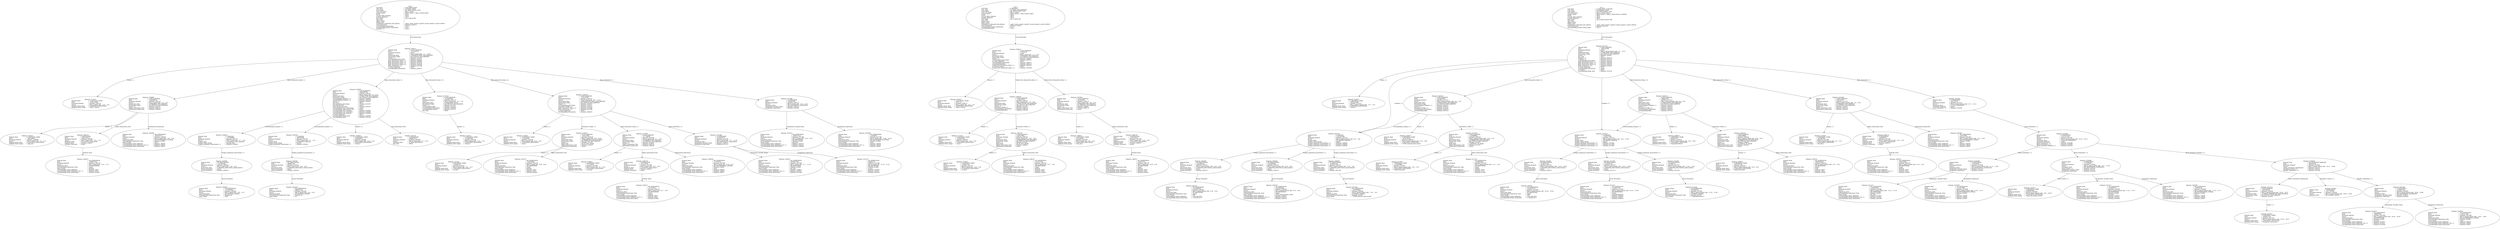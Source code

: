 digraph "rep_e_queue.adt" {
  Unit_2 -> Element_2280113
      [ label=Unit_Declaration ];
  Unit_2
      [ label=<<TABLE BORDER="0" CELLBORDER="0" CELLSPACING="0" CELLPADDING="0"> 
          <TR><TD COLSPAN="3">Unit_2</TD></TR>
          <TR><TD ALIGN="LEFT">Unit_Kind   </TD><TD> = </TD><TD ALIGN="LEFT">A_PACKAGE_BODY</TD></TR>
          <TR><TD ALIGN="LEFT">Unit_Class   </TD><TD> = </TD><TD ALIGN="LEFT">A_PUBLIC_BODY</TD></TR>
          <TR><TD ALIGN="LEFT">Unit_Origin   </TD><TD> = </TD><TD ALIGN="LEFT">AN_APPLICATION_UNIT</TD></TR>
          <TR><TD ALIGN="LEFT">Unit_Full_Name    </TD><TD> = </TD><TD ALIGN="LEFT">Rep_E_Queue</TD></TR>
          <TR><TD ALIGN="LEFT">Unique_Name   </TD><TD> = </TD><TD ALIGN="LEFT">ASIS Context 1: Rep_E_Queue (body)</TD></TR>
          <TR><TD ALIGN="LEFT">Exists  </TD><TD> = </TD><TD ALIGN="LEFT">TRUE</TD></TR>
          <TR><TD ALIGN="LEFT">Can_Be_Main_Program     </TD><TD> = </TD><TD ALIGN="LEFT">TRUE</TD></TR>
          <TR><TD ALIGN="LEFT">Is_Body_Required     </TD><TD> = </TD><TD ALIGN="LEFT">TRUE</TD></TR>
          <TR><TD ALIGN="LEFT">Text_Name   </TD><TD> = </TD><TD ALIGN="LEFT">rep_e_queue.adb</TD></TR>
          <TR><TD ALIGN="LEFT">Text_Form   </TD><TD> = </TD><TD ALIGN="LEFT"></TD></TR>
          <TR><TD ALIGN="LEFT">Object_Name   </TD><TD> = </TD><TD ALIGN="LEFT"></TD></TR>
          <TR><TD ALIGN="LEFT">Object_Form   </TD><TD> = </TD><TD ALIGN="LEFT"></TD></TR>
          <TR><TD ALIGN="LEFT">Compilation_Command_Line_Options         </TD><TD> = </TD><TD ALIGN="LEFT">-gnatc -gnatt -gnatws -gnatyN -mtune=generic -march=x86-64</TD></TR>
          <TR><TD ALIGN="LEFT">Unit_Declaration     </TD><TD> = </TD><TD ALIGN="LEFT">Element_2280113</TD></TR>
          <TR><TD ALIGN="LEFT">Corresponding_Declaration       </TD><TD> = </TD><TD ALIGN="LEFT">Unit_3</TD></TR>
          <TR><TD ALIGN="LEFT">Corresponding_Parent_Declaration         </TD><TD> = </TD><TD ALIGN="LEFT">Unit_1</TD></TR>
          <TR><TD ALIGN="LEFT">Subunits ( 1)    </TD><TD> = </TD><TD ALIGN="LEFT">Unit_5</TD></TR>
          </TABLE>> ];
  Element_2280113 -> Element_2272057
      [ label="Names ( 1)" ];
  Element_2280113 -> Element_2289090
      [ label="Body_Declarative_Items ( 1)" ];
  Element_2280113 -> Element_2293083
      [ label="Body_Declarative_Items ( 2)" ];
  Element_2280113 -> Element_2319130
      [ label="Body_Declarative_Items ( 3)" ];
  Element_2280113 -> Element_2338106
      [ label="Body_Declarative_Items ( 4)" ];
  Element_2280113 -> Element_2357388
      [ label="Body_Statements ( 1)" ];
  Element_2280113
      [ label=<<TABLE BORDER="0" CELLBORDER="0" CELLSPACING="0" CELLPADDING="0"> 
          <TR><TD COLSPAN="3">Element_2280113</TD></TR>
          <TR><TD ALIGN="LEFT">Element_Kind    </TD><TD> = </TD><TD ALIGN="LEFT">A_DECLARATION</TD></TR>
          <TR><TD ALIGN="LEFT">Hash  </TD><TD> = </TD><TD ALIGN="LEFT">-2137243114</TD></TR>
          <TR><TD ALIGN="LEFT">Enclosing_Element     </TD><TD> = </TD><TD ALIGN="LEFT">(none)</TD></TR>
          <TR><TD ALIGN="LEFT">Source  </TD><TD> = </TD><TD ALIGN="LEFT">Rep_E_Queue.adb - 1:1 .. 15:16</TD></TR>
          <TR><TD ALIGN="LEFT">Declaration_Kind     </TD><TD> = </TD><TD ALIGN="LEFT">A_PACKAGE_BODY_DECLARATION</TD></TR>
          <TR><TD ALIGN="LEFT">Declaration_Origin     </TD><TD> = </TD><TD ALIGN="LEFT">AN_EXPLICIT_DECLARATION</TD></TR>
          <TR><TD ALIGN="LEFT">Names ( 1)   </TD><TD> = </TD><TD ALIGN="LEFT">Element_2272057</TD></TR>
          <TR><TD ALIGN="LEFT">Corresponding_End_Name      </TD><TD> = </TD><TD ALIGN="LEFT">Element_2358237</TD></TR>
          <TR><TD ALIGN="LEFT">Body_Declarative_Items ( 1)       </TD><TD> = </TD><TD ALIGN="LEFT">Element_2289090</TD></TR>
          <TR><TD ALIGN="LEFT">Body_Declarative_Items ( 2)       </TD><TD> = </TD><TD ALIGN="LEFT">Element_2293083</TD></TR>
          <TR><TD ALIGN="LEFT">Body_Declarative_Items ( 3)       </TD><TD> = </TD><TD ALIGN="LEFT">Element_2319130</TD></TR>
          <TR><TD ALIGN="LEFT">Body_Declarative_Items ( 4)       </TD><TD> = </TD><TD ALIGN="LEFT">Element_2338106</TD></TR>
          <TR><TD ALIGN="LEFT">Body_Statements ( 1)      </TD><TD> = </TD><TD ALIGN="LEFT">Element_2357388</TD></TR>
          <TR><TD ALIGN="LEFT">Is_Name_Repeated     </TD><TD> = </TD><TD ALIGN="LEFT">TRUE</TD></TR>
          <TR><TD ALIGN="LEFT">Corresponding_Declaration       </TD><TD> = </TD><TD ALIGN="LEFT">Element_2399112</TD></TR>
          </TABLE>> ];
  Element_2272057
      [ label=<<TABLE BORDER="0" CELLBORDER="0" CELLSPACING="0" CELLPADDING="0"> 
          <TR><TD COLSPAN="3">Element_2272057</TD></TR>
          <TR><TD ALIGN="LEFT">Element_Kind    </TD><TD> = </TD><TD ALIGN="LEFT">A_DEFINING_NAME</TD></TR>
          <TR><TD ALIGN="LEFT">Hash  </TD><TD> = </TD><TD ALIGN="LEFT">-2138153962</TD></TR>
          <TR><TD ALIGN="LEFT">Enclosing_Element     </TD><TD> = </TD><TD ALIGN="LEFT">Element_2280113</TD></TR>
          <TR><TD ALIGN="LEFT">Source  </TD><TD> = </TD><TD ALIGN="LEFT">Rep_E_Queue.adb - 1:14 .. 1:24</TD></TR>
          <TR><TD ALIGN="LEFT">Defining_Name_Kind     </TD><TD> = </TD><TD ALIGN="LEFT">A_DEFINING_IDENTIFIER</TD></TR>
          <TR><TD ALIGN="LEFT">Defining_Name_Image     </TD><TD> = </TD><TD ALIGN="LEFT">"Rep_E_Queue"</TD></TR>
          </TABLE>> ];
  Element_2289090 -> Element_2281057
      [ label="Names ( 1)" ];
  Element_2289090 -> Element_2288176
      [ label=Object_Declaration_View ];
  Element_2289090 -> Element_2290260
      [ label=Initialization_Expression ];
  Element_2289090
      [ label=<<TABLE BORDER="0" CELLBORDER="0" CELLSPACING="0" CELLPADDING="0"> 
          <TR><TD COLSPAN="3">Element_2289090</TD></TR>
          <TR><TD ALIGN="LEFT">Element_Kind    </TD><TD> = </TD><TD ALIGN="LEFT">A_DECLARATION</TD></TR>
          <TR><TD ALIGN="LEFT">Hash  </TD><TD> = </TD><TD ALIGN="LEFT"> 1082868747</TD></TR>
          <TR><TD ALIGN="LEFT">Enclosing_Element     </TD><TD> = </TD><TD ALIGN="LEFT">Element_2280113</TD></TR>
          <TR><TD ALIGN="LEFT">Source  </TD><TD> = </TD><TD ALIGN="LEFT">Rep_E_Queue.adb - 2:4 .. 2:31</TD></TR>
          <TR><TD ALIGN="LEFT">Declaration_Kind     </TD><TD> = </TD><TD ALIGN="LEFT">A_VARIABLE_DECLARATION</TD></TR>
          <TR><TD ALIGN="LEFT">Declaration_Origin     </TD><TD> = </TD><TD ALIGN="LEFT">AN_EXPLICIT_DECLARATION</TD></TR>
          <TR><TD ALIGN="LEFT">Names ( 1)   </TD><TD> = </TD><TD ALIGN="LEFT">Element_2281057</TD></TR>
          <TR><TD ALIGN="LEFT">Object_Declaration_View      </TD><TD> = </TD><TD ALIGN="LEFT">Element_2288176</TD></TR>
          <TR><TD ALIGN="LEFT">Initialization_Expression       </TD><TD> = </TD><TD ALIGN="LEFT">Element_2290260</TD></TR>
          </TABLE>> ];
  Element_2281057
      [ label=<<TABLE BORDER="0" CELLBORDER="0" CELLSPACING="0" CELLPADDING="0"> 
          <TR><TD COLSPAN="3">Element_2281057</TD></TR>
          <TR><TD ALIGN="LEFT">Element_Kind    </TD><TD> = </TD><TD ALIGN="LEFT">A_DEFINING_NAME</TD></TR>
          <TR><TD ALIGN="LEFT">Hash  </TD><TD> = </TD><TD ALIGN="LEFT"> 1082598411</TD></TR>
          <TR><TD ALIGN="LEFT">Enclosing_Element     </TD><TD> = </TD><TD ALIGN="LEFT">Element_2289090</TD></TR>
          <TR><TD ALIGN="LEFT">Source  </TD><TD> = </TD><TD ALIGN="LEFT">Rep_E_Queue.adb - 2:4 .. 2:11</TD></TR>
          <TR><TD ALIGN="LEFT">Defining_Name_Kind     </TD><TD> = </TD><TD ALIGN="LEFT">A_DEFINING_IDENTIFIER</TD></TR>
          <TR><TD ALIGN="LEFT">Defining_Name_Image     </TD><TD> = </TD><TD ALIGN="LEFT">"pkg_bool"</TD></TR>
          </TABLE>> ];
  Element_2288176 -> Element_2288237
      [ label=Subtype_Mark ];
  Element_2288176
      [ label=<<TABLE BORDER="0" CELLBORDER="0" CELLSPACING="0" CELLPADDING="0"> 
          <TR><TD COLSPAN="3">Element_2288176</TD></TR>
          <TR><TD ALIGN="LEFT">Element_Kind    </TD><TD> = </TD><TD ALIGN="LEFT">A_DEFINITION</TD></TR>
          <TR><TD ALIGN="LEFT">Hash  </TD><TD> = </TD><TD ALIGN="LEFT"> 1083576075</TD></TR>
          <TR><TD ALIGN="LEFT">Enclosing_Element     </TD><TD> = </TD><TD ALIGN="LEFT">Element_2289090</TD></TR>
          <TR><TD ALIGN="LEFT">Source  </TD><TD> = </TD><TD ALIGN="LEFT">Rep_E_Queue.adb - 2:15 .. 2:21</TD></TR>
          <TR><TD ALIGN="LEFT">Definition_Kind    </TD><TD> = </TD><TD ALIGN="LEFT">A_SUBTYPE_INDICATION</TD></TR>
          <TR><TD ALIGN="LEFT">Subtype_Mark    </TD><TD> = </TD><TD ALIGN="LEFT">Element_2288237</TD></TR>
          <TR><TD ALIGN="LEFT">Subtype_Constraint     </TD><TD> = </TD><TD ALIGN="LEFT">(none)</TD></TR>
          </TABLE>> ];
  Element_2288237
      [ label=<<TABLE BORDER="0" CELLBORDER="0" CELLSPACING="0" CELLPADDING="0"> 
          <TR><TD COLSPAN="3">Element_2288237</TD></TR>
          <TR><TD ALIGN="LEFT">Element_Kind    </TD><TD> = </TD><TD ALIGN="LEFT">AN_EXPRESSION</TD></TR>
          <TR><TD ALIGN="LEFT">Hash  </TD><TD> = </TD><TD ALIGN="LEFT"> 1084075787</TD></TR>
          <TR><TD ALIGN="LEFT">Enclosing_Element     </TD><TD> = </TD><TD ALIGN="LEFT">Element_2288176</TD></TR>
          <TR><TD ALIGN="LEFT">Source  </TD><TD> = </TD><TD ALIGN="LEFT">Rep_E_Queue.adb - 2:15 .. 2:21</TD></TR>
          <TR><TD ALIGN="LEFT">Expression_Kind    </TD><TD> = </TD><TD ALIGN="LEFT">AN_IDENTIFIER</TD></TR>
          <TR><TD ALIGN="LEFT">Corresponding_Expression_Type        </TD><TD> = </TD><TD ALIGN="LEFT">(none)</TD></TR>
          <TR><TD ALIGN="LEFT">Name_Image   </TD><TD> = </TD><TD ALIGN="LEFT">boolean</TD></TR>
          <TR><TD ALIGN="LEFT">Corresponding_Name_Definition        </TD><TD> = </TD><TD ALIGN="LEFT">Element_16057</TD></TR>
          <TR><TD ALIGN="LEFT">Corresponding_Name_Definition_List ( 1)          </TD><TD> = </TD><TD ALIGN="LEFT">Element_16057</TD></TR>
          <TR><TD ALIGN="LEFT">Corresponding_Name_Declaration        </TD><TD> = </TD><TD ALIGN="LEFT">Element_914082</TD></TR>
          </TABLE>> ];
  Element_2290260
      [ label=<<TABLE BORDER="0" CELLBORDER="0" CELLSPACING="0" CELLPADDING="0"> 
          <TR><TD COLSPAN="3">Element_2290260</TD></TR>
          <TR><TD ALIGN="LEFT">Element_Kind    </TD><TD> = </TD><TD ALIGN="LEFT">AN_EXPRESSION</TD></TR>
          <TR><TD ALIGN="LEFT">Hash  </TD><TD> = </TD><TD ALIGN="LEFT"> 1082165771</TD></TR>
          <TR><TD ALIGN="LEFT">Enclosing_Element     </TD><TD> = </TD><TD ALIGN="LEFT">Element_2289090</TD></TR>
          <TR><TD ALIGN="LEFT">Source  </TD><TD> = </TD><TD ALIGN="LEFT">Rep_E_Queue.adb - 2:26 .. 2:30</TD></TR>
          <TR><TD ALIGN="LEFT">Expression_Kind    </TD><TD> = </TD><TD ALIGN="LEFT">AN_ENUMERATION_LITERAL</TD></TR>
          <TR><TD ALIGN="LEFT">Corresponding_Expression_Type        </TD><TD> = </TD><TD ALIGN="LEFT">Element_914082</TD></TR>
          <TR><TD ALIGN="LEFT">Name_Image   </TD><TD> = </TD><TD ALIGN="LEFT">False</TD></TR>
          <TR><TD ALIGN="LEFT">Corresponding_Name_Definition        </TD><TD> = </TD><TD ALIGN="LEFT">Element_149059</TD></TR>
          <TR><TD ALIGN="LEFT">Corresponding_Name_Definition_List ( 1)          </TD><TD> = </TD><TD ALIGN="LEFT">Element_149059</TD></TR>
          <TR><TD ALIGN="LEFT">Corresponding_Name_Declaration        </TD><TD> = </TD><TD ALIGN="LEFT">Element_149097</TD></TR>
          </TABLE>> ];
  Element_2293083 -> Element_2306034
      [ label="Corresponding_Pragmas ( 1)" ];
  Element_2293083 -> Element_2302026
      [ label="Corresponding_Pragmas ( 2)" ];
  Element_2293083 -> Element_2294057
      [ label="Names ( 1)" ];
  Element_2293083 -> Element_2301207
      [ label=Type_Declaration_View ];
  Element_2293083
      [ label=<<TABLE BORDER="0" CELLBORDER="0" CELLSPACING="0" CELLPADDING="0"> 
          <TR><TD COLSPAN="3">Element_2293083</TD></TR>
          <TR><TD ALIGN="LEFT">Element_Kind    </TD><TD> = </TD><TD ALIGN="LEFT">A_DECLARATION</TD></TR>
          <TR><TD ALIGN="LEFT">Hash  </TD><TD> = </TD><TD ALIGN="LEFT">-1603980795</TD></TR>
          <TR><TD ALIGN="LEFT">Enclosing_Element     </TD><TD> = </TD><TD ALIGN="LEFT">Element_2280113</TD></TR>
          <TR><TD ALIGN="LEFT">Source  </TD><TD> = </TD><TD ALIGN="LEFT">Rep_E_Queue.adb - 3:4 .. 6:14</TD></TR>
          <TR><TD ALIGN="LEFT">Declaration_Kind     </TD><TD> = </TD><TD ALIGN="LEFT">A_TASK_TYPE_DECLARATION</TD></TR>
          <TR><TD ALIGN="LEFT">Declaration_Origin     </TD><TD> = </TD><TD ALIGN="LEFT">AN_EXPLICIT_DECLARATION</TD></TR>
          <TR><TD ALIGN="LEFT">Corresponding_Pragmas ( 1)       </TD><TD> = </TD><TD ALIGN="LEFT">Element_2306034</TD></TR>
          <TR><TD ALIGN="LEFT">Corresponding_Pragmas ( 2)       </TD><TD> = </TD><TD ALIGN="LEFT">Element_2302026</TD></TR>
          <TR><TD ALIGN="LEFT">Names ( 1)   </TD><TD> = </TD><TD ALIGN="LEFT">Element_2294057</TD></TR>
          <TR><TD ALIGN="LEFT">Has_Task   </TD><TD> = </TD><TD ALIGN="LEFT">TRUE</TD></TR>
          <TR><TD ALIGN="LEFT">Corresponding_End_Name      </TD><TD> = </TD><TD ALIGN="LEFT">Element_2310237</TD></TR>
          <TR><TD ALIGN="LEFT">Discriminant_Part     </TD><TD> = </TD><TD ALIGN="LEFT">(none)</TD></TR>
          <TR><TD ALIGN="LEFT">Type_Declaration_View      </TD><TD> = </TD><TD ALIGN="LEFT">Element_2301207</TD></TR>
          <TR><TD ALIGN="LEFT">Corresponding_Type_Declaration        </TD><TD> = </TD><TD ALIGN="LEFT">(none)</TD></TR>
          <TR><TD ALIGN="LEFT">Corresponding_Type_Partial_View        </TD><TD> = </TD><TD ALIGN="LEFT">(none)</TD></TR>
          <TR><TD ALIGN="LEFT">Corresponding_First_Subtype       </TD><TD> = </TD><TD ALIGN="LEFT">Element_2293083</TD></TR>
          <TR><TD ALIGN="LEFT">Corresponding_Last_Constraint        </TD><TD> = </TD><TD ALIGN="LEFT">Element_2293083</TD></TR>
          <TR><TD ALIGN="LEFT">Corresponding_Last_Subtype       </TD><TD> = </TD><TD ALIGN="LEFT">Element_2293083</TD></TR>
          <TR><TD ALIGN="LEFT">Is_Name_Repeated     </TD><TD> = </TD><TD ALIGN="LEFT">TRUE</TD></TR>
          <TR><TD ALIGN="LEFT">Corresponding_Declaration       </TD><TD> = </TD><TD ALIGN="LEFT">Element_2293083</TD></TR>
          <TR><TD ALIGN="LEFT">Corresponding_Body     </TD><TD> = </TD><TD ALIGN="LEFT">Element_2319130</TD></TR>
          </TABLE>> ];
  Element_2294057
      [ label=<<TABLE BORDER="0" CELLBORDER="0" CELLSPACING="0" CELLPADDING="0"> 
          <TR><TD COLSPAN="3">Element_2294057</TD></TR>
          <TR><TD ALIGN="LEFT">Element_Kind    </TD><TD> = </TD><TD ALIGN="LEFT">A_DEFINING_NAME</TD></TR>
          <TR><TD ALIGN="LEFT">Hash  </TD><TD> = </TD><TD ALIGN="LEFT">-1604086011</TD></TR>
          <TR><TD ALIGN="LEFT">Enclosing_Element     </TD><TD> = </TD><TD ALIGN="LEFT">Element_2293083</TD></TR>
          <TR><TD ALIGN="LEFT">Source  </TD><TD> = </TD><TD ALIGN="LEFT">Rep_E_Queue.adb - 3:14 .. 3:19</TD></TR>
          <TR><TD ALIGN="LEFT">Defining_Name_Kind     </TD><TD> = </TD><TD ALIGN="LEFT">A_DEFINING_IDENTIFIER</TD></TR>
          <TR><TD ALIGN="LEFT">Defining_Name_Image     </TD><TD> = </TD><TD ALIGN="LEFT">"Queue1"</TD></TR>
          </TABLE>> ];
  Element_2301207
      [ label=<<TABLE BORDER="0" CELLBORDER="0" CELLSPACING="0" CELLPADDING="0"> 
          <TR><TD COLSPAN="3">Element_2301207</TD></TR>
          <TR><TD ALIGN="LEFT">Element_Kind    </TD><TD> = </TD><TD ALIGN="LEFT">A_DEFINITION</TD></TR>
          <TR><TD ALIGN="LEFT">Hash  </TD><TD> = </TD><TD ALIGN="LEFT">-800687678</TD></TR>
          <TR><TD ALIGN="LEFT">Enclosing_Element     </TD><TD> = </TD><TD ALIGN="LEFT">Element_2293083</TD></TR>
          <TR><TD ALIGN="LEFT">Source  </TD><TD> = </TD><TD ALIGN="LEFT">Rep_E_Queue.adb - 4:7 .. 6:13</TD></TR>
          <TR><TD ALIGN="LEFT">Definition_Kind    </TD><TD> = </TD><TD ALIGN="LEFT">A_TASK_DEFINITION</TD></TR>
          <TR><TD ALIGN="LEFT">Has_Task   </TD><TD> = </TD><TD ALIGN="LEFT">TRUE</TD></TR>
          </TABLE>> ];
  Element_2302026 -> Element_2305381
      [ label="Pragma_Argument_Associations ( 1)" ];
  Element_2302026
      [ label=<<TABLE BORDER="0" CELLBORDER="0" CELLSPACING="0" CELLPADDING="0"> 
          <TR><TD COLSPAN="3">Element_2302026</TD></TR>
          <TR><TD ALIGN="LEFT">Element_Kind    </TD><TD> = </TD><TD ALIGN="LEFT">A_PRAGMA</TD></TR>
          <TR><TD ALIGN="LEFT">Hash  </TD><TD> = </TD><TD ALIGN="LEFT">-801058366</TD></TR>
          <TR><TD ALIGN="LEFT">Enclosing_Element     </TD><TD> = </TD><TD ALIGN="LEFT">Element_2301207</TD></TR>
          <TR><TD ALIGN="LEFT">Source  </TD><TD> = </TD><TD ALIGN="LEFT">Rep_E_Queue.adb - 4:7 .. 4:27</TD></TR>
          <TR><TD ALIGN="LEFT">Pragma_Kind   </TD><TD> = </TD><TD ALIGN="LEFT">A_PRIORITY_PRAGMA</TD></TR>
          <TR><TD ALIGN="LEFT">Pragma_Name_Image     </TD><TD> = </TD><TD ALIGN="LEFT">Priority</TD></TR>
          <TR><TD ALIGN="LEFT">Pragma_Argument_Associations ( 1)         </TD><TD> = </TD><TD ALIGN="LEFT">Element_2305381</TD></TR>
          </TABLE>> ];
  Element_2305381 -> Element_2304234
      [ label=Actual_Parameter ];
  Element_2305381
      [ label=<<TABLE BORDER="0" CELLBORDER="0" CELLSPACING="0" CELLPADDING="0"> 
          <TR><TD COLSPAN="3">Element_2305381</TD></TR>
          <TR><TD ALIGN="LEFT">Element_Kind    </TD><TD> = </TD><TD ALIGN="LEFT">AN_ASSOCIATION</TD></TR>
          <TR><TD ALIGN="LEFT">Hash  </TD><TD> = </TD><TD ALIGN="LEFT">-800855550</TD></TR>
          <TR><TD ALIGN="LEFT">Enclosing_Element     </TD><TD> = </TD><TD ALIGN="LEFT">Element_2302026</TD></TR>
          <TR><TD ALIGN="LEFT">Source  </TD><TD> = </TD><TD ALIGN="LEFT">Rep_E_Queue.adb - 4:24 .. 4:25</TD></TR>
          <TR><TD ALIGN="LEFT">Association_Kind     </TD><TD> = </TD><TD ALIGN="LEFT">A_PRAGMA_ARGUMENT_ASSOCIATION</TD></TR>
          <TR><TD ALIGN="LEFT">Formal_Parameter     </TD><TD> = </TD><TD ALIGN="LEFT">(none)</TD></TR>
          <TR><TD ALIGN="LEFT">Actual_Parameter     </TD><TD> = </TD><TD ALIGN="LEFT">Element_2304234</TD></TR>
          </TABLE>> ];
  Element_2304234
      [ label=<<TABLE BORDER="0" CELLBORDER="0" CELLSPACING="0" CELLPADDING="0"> 
          <TR><TD COLSPAN="3">Element_2304234</TD></TR>
          <TR><TD ALIGN="LEFT">Element_Kind    </TD><TD> = </TD><TD ALIGN="LEFT">AN_EXPRESSION</TD></TR>
          <TR><TD ALIGN="LEFT">Hash  </TD><TD> = </TD><TD ALIGN="LEFT">-800632318</TD></TR>
          <TR><TD ALIGN="LEFT">Enclosing_Element     </TD><TD> = </TD><TD ALIGN="LEFT">Element_2305381</TD></TR>
          <TR><TD ALIGN="LEFT">Source  </TD><TD> = </TD><TD ALIGN="LEFT">Rep_E_Queue.adb - 4:24 .. 4:25</TD></TR>
          <TR><TD ALIGN="LEFT">Expression_Kind    </TD><TD> = </TD><TD ALIGN="LEFT">AN_INTEGER_LITERAL</TD></TR>
          <TR><TD ALIGN="LEFT">Corresponding_Expression_Type        </TD><TD> = </TD><TD ALIGN="LEFT">Element_82</TD></TR>
          <TR><TD ALIGN="LEFT">Value_Image   </TD><TD> = </TD><TD ALIGN="LEFT">50</TD></TR>
          </TABLE>> ];
  Element_2306034 -> Element_2309381
      [ label="Pragma_Argument_Associations ( 1)" ];
  Element_2306034
      [ label=<<TABLE BORDER="0" CELLBORDER="0" CELLSPACING="0" CELLPADDING="0"> 
          <TR><TD COLSPAN="3">Element_2306034</TD></TR>
          <TR><TD ALIGN="LEFT">Element_Kind    </TD><TD> = </TD><TD ALIGN="LEFT">A_PRAGMA</TD></TR>
          <TR><TD ALIGN="LEFT">Hash  </TD><TD> = </TD><TD ALIGN="LEFT"> 1747486945</TD></TR>
          <TR><TD ALIGN="LEFT">Enclosing_Element     </TD><TD> = </TD><TD ALIGN="LEFT">Element_2301207</TD></TR>
          <TR><TD ALIGN="LEFT">Source  </TD><TD> = </TD><TD ALIGN="LEFT">Rep_E_Queue.adb - 5:7 .. 5:33</TD></TR>
          <TR><TD ALIGN="LEFT">Pragma_Kind   </TD><TD> = </TD><TD ALIGN="LEFT">A_STORAGE_SIZE_PRAGMA</TD></TR>
          <TR><TD ALIGN="LEFT">Pragma_Name_Image     </TD><TD> = </TD><TD ALIGN="LEFT">Storage_Size</TD></TR>
          <TR><TD ALIGN="LEFT">Pragma_Argument_Associations ( 1)         </TD><TD> = </TD><TD ALIGN="LEFT">Element_2309381</TD></TR>
          </TABLE>> ];
  Element_2309381 -> Element_2308234
      [ label=Actual_Parameter ];
  Element_2309381
      [ label=<<TABLE BORDER="0" CELLBORDER="0" CELLSPACING="0" CELLPADDING="0"> 
          <TR><TD COLSPAN="3">Element_2309381</TD></TR>
          <TR><TD ALIGN="LEFT">Element_Kind    </TD><TD> = </TD><TD ALIGN="LEFT">AN_ASSOCIATION</TD></TR>
          <TR><TD ALIGN="LEFT">Hash  </TD><TD> = </TD><TD ALIGN="LEFT"> 1747580289</TD></TR>
          <TR><TD ALIGN="LEFT">Enclosing_Element     </TD><TD> = </TD><TD ALIGN="LEFT">Element_2306034</TD></TR>
          <TR><TD ALIGN="LEFT">Source  </TD><TD> = </TD><TD ALIGN="LEFT">Rep_E_Queue.adb - 5:28 .. 5:31</TD></TR>
          <TR><TD ALIGN="LEFT">Association_Kind     </TD><TD> = </TD><TD ALIGN="LEFT">A_PRAGMA_ARGUMENT_ASSOCIATION</TD></TR>
          <TR><TD ALIGN="LEFT">Formal_Parameter     </TD><TD> = </TD><TD ALIGN="LEFT">(none)</TD></TR>
          <TR><TD ALIGN="LEFT">Actual_Parameter     </TD><TD> = </TD><TD ALIGN="LEFT">Element_2308234</TD></TR>
          </TABLE>> ];
  Element_2308234
      [ label=<<TABLE BORDER="0" CELLBORDER="0" CELLSPACING="0" CELLPADDING="0"> 
          <TR><TD COLSPAN="3">Element_2308234</TD></TR>
          <TR><TD ALIGN="LEFT">Element_Kind    </TD><TD> = </TD><TD ALIGN="LEFT">AN_EXPRESSION</TD></TR>
          <TR><TD ALIGN="LEFT">Hash  </TD><TD> = </TD><TD ALIGN="LEFT"> 1747691905</TD></TR>
          <TR><TD ALIGN="LEFT">Enclosing_Element     </TD><TD> = </TD><TD ALIGN="LEFT">Element_2309381</TD></TR>
          <TR><TD ALIGN="LEFT">Source  </TD><TD> = </TD><TD ALIGN="LEFT">Rep_E_Queue.adb - 5:28 .. 5:31</TD></TR>
          <TR><TD ALIGN="LEFT">Expression_Kind    </TD><TD> = </TD><TD ALIGN="LEFT">AN_INTEGER_LITERAL</TD></TR>
          <TR><TD ALIGN="LEFT">Corresponding_Expression_Type        </TD><TD> = </TD><TD ALIGN="LEFT">Element_82</TD></TR>
          <TR><TD ALIGN="LEFT">Value_Image   </TD><TD> = </TD><TD ALIGN="LEFT">5000</TD></TR>
          </TABLE>> ];
  Element_2319130 -> Element_2312057
      [ label="Names ( 1)" ];
  Element_2319130
      [ label=<<TABLE BORDER="0" CELLBORDER="0" CELLSPACING="0" CELLPADDING="0"> 
          <TR><TD COLSPAN="3">Element_2319130</TD></TR>
          <TR><TD ALIGN="LEFT">Element_Kind    </TD><TD> = </TD><TD ALIGN="LEFT">A_DECLARATION</TD></TR>
          <TR><TD ALIGN="LEFT">Hash  </TD><TD> = </TD><TD ALIGN="LEFT"> 1510900256</TD></TR>
          <TR><TD ALIGN="LEFT">Enclosing_Element     </TD><TD> = </TD><TD ALIGN="LEFT">Element_2280113</TD></TR>
          <TR><TD ALIGN="LEFT">Source  </TD><TD> = </TD><TD ALIGN="LEFT">Rep_E_Queue.adb - 7:4 .. 7:35</TD></TR>
          <TR><TD ALIGN="LEFT">Declaration_Kind     </TD><TD> = </TD><TD ALIGN="LEFT">A_TASK_BODY_STUB</TD></TR>
          <TR><TD ALIGN="LEFT">Declaration_Origin     </TD><TD> = </TD><TD ALIGN="LEFT">AN_EXPLICIT_DECLARATION</TD></TR>
          <TR><TD ALIGN="LEFT">Names ( 1)   </TD><TD> = </TD><TD ALIGN="LEFT">Element_2312057</TD></TR>
          <TR><TD ALIGN="LEFT">Corresponding_Body     </TD><TD> = </TD><TD ALIGN="LEFT">Element_2319130</TD></TR>
          <TR><TD ALIGN="LEFT">Corresponding_Declaration       </TD><TD> = </TD><TD ALIGN="LEFT">Element_2293083</TD></TR>
          <TR><TD ALIGN="LEFT">Corresponding_Subunit      </TD><TD> = </TD><TD ALIGN="LEFT">Element_3252122</TD></TR>
          <TR><TD ALIGN="LEFT">Has_Task   </TD><TD> = </TD><TD ALIGN="LEFT">TRUE</TD></TR>
          </TABLE>> ];
  Element_2312057
      [ label=<<TABLE BORDER="0" CELLBORDER="0" CELLSPACING="0" CELLPADDING="0"> 
          <TR><TD COLSPAN="3">Element_2312057</TD></TR>
          <TR><TD ALIGN="LEFT">Element_Kind    </TD><TD> = </TD><TD ALIGN="LEFT">A_DEFINING_NAME</TD></TR>
          <TR><TD ALIGN="LEFT">Hash  </TD><TD> = </TD><TD ALIGN="LEFT"> 1510881648</TD></TR>
          <TR><TD ALIGN="LEFT">Enclosing_Element     </TD><TD> = </TD><TD ALIGN="LEFT">Element_2319130</TD></TR>
          <TR><TD ALIGN="LEFT">Source  </TD><TD> = </TD><TD ALIGN="LEFT">Rep_E_Queue.adb - 7:14 .. 7:19</TD></TR>
          <TR><TD ALIGN="LEFT">Defining_Name_Kind     </TD><TD> = </TD><TD ALIGN="LEFT">A_DEFINING_IDENTIFIER</TD></TR>
          <TR><TD ALIGN="LEFT">Defining_Name_Image     </TD><TD> = </TD><TD ALIGN="LEFT">"Queue1"</TD></TR>
          </TABLE>> ];
  Element_2338106 -> Element_2320057
      [ label="Names ( 1)" ];
  Element_2338106 -> Element_2334105
      [ label="Parameter_Profile ( 1)" ];
  Element_2338106 -> Element_2347090
      [ label="Body_Declarative_Items ( 1)" ];
  Element_2338106 -> Element_2352388
      [ label="Body_Statements ( 1)" ];
  Element_2338106
      [ label=<<TABLE BORDER="0" CELLBORDER="0" CELLSPACING="0" CELLPADDING="0"> 
          <TR><TD COLSPAN="3">Element_2338106</TD></TR>
          <TR><TD ALIGN="LEFT">Element_Kind    </TD><TD> = </TD><TD ALIGN="LEFT">A_DECLARATION</TD></TR>
          <TR><TD ALIGN="LEFT">Hash  </TD><TD> = </TD><TD ALIGN="LEFT"> 755512596</TD></TR>
          <TR><TD ALIGN="LEFT">Enclosing_Element     </TD><TD> = </TD><TD ALIGN="LEFT">Element_2280113</TD></TR>
          <TR><TD ALIGN="LEFT">Source  </TD><TD> = </TD><TD ALIGN="LEFT">Rep_E_Queue.adb - 8:5 .. 12:14</TD></TR>
          <TR><TD ALIGN="LEFT">Declaration_Kind     </TD><TD> = </TD><TD ALIGN="LEFT">A_PROCEDURE_BODY_DECLARATION</TD></TR>
          <TR><TD ALIGN="LEFT">Declaration_Origin     </TD><TD> = </TD><TD ALIGN="LEFT">AN_EXPLICIT_DECLARATION</TD></TR>
          <TR><TD ALIGN="LEFT">Names ( 1)   </TD><TD> = </TD><TD ALIGN="LEFT">Element_2320057</TD></TR>
          <TR><TD ALIGN="LEFT">Corresponding_End_Name      </TD><TD> = </TD><TD ALIGN="LEFT">Element_2353237</TD></TR>
          <TR><TD ALIGN="LEFT">Parameter_Profile ( 1)      </TD><TD> = </TD><TD ALIGN="LEFT">Element_2334105</TD></TR>
          <TR><TD ALIGN="LEFT">Body_Declarative_Items ( 1)       </TD><TD> = </TD><TD ALIGN="LEFT">Element_2347090</TD></TR>
          <TR><TD ALIGN="LEFT">Body_Statements ( 1)      </TD><TD> = </TD><TD ALIGN="LEFT">Element_2352388</TD></TR>
          <TR><TD ALIGN="LEFT">Is_Name_Repeated     </TD><TD> = </TD><TD ALIGN="LEFT">TRUE</TD></TR>
          <TR><TD ALIGN="LEFT">Corresponding_Declaration       </TD><TD> = </TD><TD ALIGN="LEFT">Element_2388103</TD></TR>
          </TABLE>> ];
  Element_2320057
      [ label=<<TABLE BORDER="0" CELLBORDER="0" CELLSPACING="0" CELLPADDING="0"> 
          <TR><TD COLSPAN="3">Element_2320057</TD></TR>
          <TR><TD ALIGN="LEFT">Element_Kind    </TD><TD> = </TD><TD ALIGN="LEFT">A_DEFINING_NAME</TD></TR>
          <TR><TD ALIGN="LEFT">Hash  </TD><TD> = </TD><TD ALIGN="LEFT"> 755506364</TD></TR>
          <TR><TD ALIGN="LEFT">Enclosing_Element     </TD><TD> = </TD><TD ALIGN="LEFT">Element_2338106</TD></TR>
          <TR><TD ALIGN="LEFT">Source  </TD><TD> = </TD><TD ALIGN="LEFT">Rep_E_Queue.adb - 8:15 .. 8:19</TD></TR>
          <TR><TD ALIGN="LEFT">Defining_Name_Kind     </TD><TD> = </TD><TD ALIGN="LEFT">A_DEFINING_IDENTIFIER</TD></TR>
          <TR><TD ALIGN="LEFT">Defining_Name_Image     </TD><TD> = </TD><TD ALIGN="LEFT">"proc1"</TD></TR>
          </TABLE>> ];
  Element_2334105 -> Element_2327057
      [ label="Names ( 1)" ];
  Element_2334105 -> Element_2335237
      [ label=Object_Declaration_View ];
  Element_2334105
      [ label=<<TABLE BORDER="0" CELLBORDER="0" CELLSPACING="0" CELLPADDING="0"> 
          <TR><TD COLSPAN="3">Element_2334105</TD></TR>
          <TR><TD ALIGN="LEFT">Element_Kind    </TD><TD> = </TD><TD ALIGN="LEFT">A_DECLARATION</TD></TR>
          <TR><TD ALIGN="LEFT">Hash  </TD><TD> = </TD><TD ALIGN="LEFT"> 755512468</TD></TR>
          <TR><TD ALIGN="LEFT">Enclosing_Element     </TD><TD> = </TD><TD ALIGN="LEFT">Element_2338106</TD></TR>
          <TR><TD ALIGN="LEFT">Source  </TD><TD> = </TD><TD ALIGN="LEFT">Rep_E_Queue.adb - 8:21 .. 8:44</TD></TR>
          <TR><TD ALIGN="LEFT">Declaration_Kind     </TD><TD> = </TD><TD ALIGN="LEFT">A_PARAMETER_SPECIFICATION</TD></TR>
          <TR><TD ALIGN="LEFT">Declaration_Origin     </TD><TD> = </TD><TD ALIGN="LEFT">AN_EXPLICIT_DECLARATION</TD></TR>
          <TR><TD ALIGN="LEFT">Names ( 1)   </TD><TD> = </TD><TD ALIGN="LEFT">Element_2327057</TD></TR>
          <TR><TD ALIGN="LEFT">Mode_Kind   </TD><TD> = </TD><TD ALIGN="LEFT">AN_IN_OUT_MODE</TD></TR>
          <TR><TD ALIGN="LEFT">Object_Declaration_View      </TD><TD> = </TD><TD ALIGN="LEFT">Element_2335237</TD></TR>
          <TR><TD ALIGN="LEFT">Initialization_Expression       </TD><TD> = </TD><TD ALIGN="LEFT">(none)</TD></TR>
          </TABLE>> ];
  Element_2327057
      [ label=<<TABLE BORDER="0" CELLBORDER="0" CELLSPACING="0" CELLPADDING="0"> 
          <TR><TD COLSPAN="3">Element_2327057</TD></TR>
          <TR><TD ALIGN="LEFT">Element_Kind    </TD><TD> = </TD><TD ALIGN="LEFT">A_DEFINING_NAME</TD></TR>
          <TR><TD ALIGN="LEFT">Hash  </TD><TD> = </TD><TD ALIGN="LEFT"> 755506324</TD></TR>
          <TR><TD ALIGN="LEFT">Enclosing_Element     </TD><TD> = </TD><TD ALIGN="LEFT">Element_2334105</TD></TR>
          <TR><TD ALIGN="LEFT">Source  </TD><TD> = </TD><TD ALIGN="LEFT">Rep_E_Queue.adb - 8:21 .. 8:27</TD></TR>
          <TR><TD ALIGN="LEFT">Defining_Name_Kind     </TD><TD> = </TD><TD ALIGN="LEFT">A_DEFINING_IDENTIFIER</TD></TR>
          <TR><TD ALIGN="LEFT">Defining_Name_Image     </TD><TD> = </TD><TD ALIGN="LEFT">"in_bool"</TD></TR>
          </TABLE>> ];
  Element_2335237
      [ label=<<TABLE BORDER="0" CELLBORDER="0" CELLSPACING="0" CELLPADDING="0"> 
          <TR><TD COLSPAN="3">Element_2335237</TD></TR>
          <TR><TD ALIGN="LEFT">Element_Kind    </TD><TD> = </TD><TD ALIGN="LEFT">AN_EXPRESSION</TD></TR>
          <TR><TD ALIGN="LEFT">Hash  </TD><TD> = </TD><TD ALIGN="LEFT"> 755529368</TD></TR>
          <TR><TD ALIGN="LEFT">Enclosing_Element     </TD><TD> = </TD><TD ALIGN="LEFT">Element_2334105</TD></TR>
          <TR><TD ALIGN="LEFT">Source  </TD><TD> = </TD><TD ALIGN="LEFT">Rep_E_Queue.adb - 8:38 .. 8:44</TD></TR>
          <TR><TD ALIGN="LEFT">Expression_Kind    </TD><TD> = </TD><TD ALIGN="LEFT">AN_IDENTIFIER</TD></TR>
          <TR><TD ALIGN="LEFT">Corresponding_Expression_Type        </TD><TD> = </TD><TD ALIGN="LEFT">(none)</TD></TR>
          <TR><TD ALIGN="LEFT">Name_Image   </TD><TD> = </TD><TD ALIGN="LEFT">boolean</TD></TR>
          <TR><TD ALIGN="LEFT">Corresponding_Name_Definition        </TD><TD> = </TD><TD ALIGN="LEFT">Element_16057</TD></TR>
          <TR><TD ALIGN="LEFT">Corresponding_Name_Definition_List ( 1)          </TD><TD> = </TD><TD ALIGN="LEFT">Element_16057</TD></TR>
          <TR><TD ALIGN="LEFT">Corresponding_Name_Declaration        </TD><TD> = </TD><TD ALIGN="LEFT">Element_914082</TD></TR>
          </TABLE>> ];
  Element_2347090 -> Element_2339057
      [ label="Names ( 1)" ];
  Element_2347090 -> Element_2346176
      [ label=Object_Declaration_View ];
  Element_2347090 -> Element_2348260
      [ label=Initialization_Expression ];
  Element_2347090
      [ label=<<TABLE BORDER="0" CELLBORDER="0" CELLSPACING="0" CELLPADDING="0"> 
          <TR><TD COLSPAN="3">Element_2347090</TD></TR>
          <TR><TD ALIGN="LEFT">Element_Kind    </TD><TD> = </TD><TD ALIGN="LEFT">A_DECLARATION</TD></TR>
          <TR><TD ALIGN="LEFT">Hash  </TD><TD> = </TD><TD ALIGN="LEFT"> 377788046</TD></TR>
          <TR><TD ALIGN="LEFT">Enclosing_Element     </TD><TD> = </TD><TD ALIGN="LEFT">Element_2338106</TD></TR>
          <TR><TD ALIGN="LEFT">Source  </TD><TD> = </TD><TD ALIGN="LEFT">Rep_E_Queue.adb - 9:7 .. 9:33</TD></TR>
          <TR><TD ALIGN="LEFT">Declaration_Kind     </TD><TD> = </TD><TD ALIGN="LEFT">A_VARIABLE_DECLARATION</TD></TR>
          <TR><TD ALIGN="LEFT">Declaration_Origin     </TD><TD> = </TD><TD ALIGN="LEFT">AN_EXPLICIT_DECLARATION</TD></TR>
          <TR><TD ALIGN="LEFT">Names ( 1)   </TD><TD> = </TD><TD ALIGN="LEFT">Element_2339057</TD></TR>
          <TR><TD ALIGN="LEFT">Object_Declaration_View      </TD><TD> = </TD><TD ALIGN="LEFT">Element_2346176</TD></TR>
          <TR><TD ALIGN="LEFT">Initialization_Expression       </TD><TD> = </TD><TD ALIGN="LEFT">Element_2348260</TD></TR>
          </TABLE>> ];
  Element_2339057
      [ label=<<TABLE BORDER="0" CELLBORDER="0" CELLSPACING="0" CELLPADDING="0"> 
          <TR><TD COLSPAN="3">Element_2339057</TD></TR>
          <TR><TD ALIGN="LEFT">Element_Kind    </TD><TD> = </TD><TD ALIGN="LEFT">A_DEFINING_NAME</TD></TR>
          <TR><TD ALIGN="LEFT">Hash  </TD><TD> = </TD><TD ALIGN="LEFT"> 377785934</TD></TR>
          <TR><TD ALIGN="LEFT">Enclosing_Element     </TD><TD> = </TD><TD ALIGN="LEFT">Element_2347090</TD></TR>
          <TR><TD ALIGN="LEFT">Source  </TD><TD> = </TD><TD ALIGN="LEFT">Rep_E_Queue.adb - 9:7 .. 9:13</TD></TR>
          <TR><TD ALIGN="LEFT">Defining_Name_Kind     </TD><TD> = </TD><TD ALIGN="LEFT">A_DEFINING_IDENTIFIER</TD></TR>
          <TR><TD ALIGN="LEFT">Defining_Name_Image     </TD><TD> = </TD><TD ALIGN="LEFT">"my_bool"</TD></TR>
          </TABLE>> ];
  Element_2346176 -> Element_2346237
      [ label=Subtype_Mark ];
  Element_2346176
      [ label=<<TABLE BORDER="0" CELLBORDER="0" CELLSPACING="0" CELLPADDING="0"> 
          <TR><TD COLSPAN="3">Element_2346176</TD></TR>
          <TR><TD ALIGN="LEFT">Element_Kind    </TD><TD> = </TD><TD ALIGN="LEFT">A_DEFINITION</TD></TR>
          <TR><TD ALIGN="LEFT">Hash  </TD><TD> = </TD><TD ALIGN="LEFT"> 377793538</TD></TR>
          <TR><TD ALIGN="LEFT">Enclosing_Element     </TD><TD> = </TD><TD ALIGN="LEFT">Element_2347090</TD></TR>
          <TR><TD ALIGN="LEFT">Source  </TD><TD> = </TD><TD ALIGN="LEFT">Rep_E_Queue.adb - 9:17 .. 9:23</TD></TR>
          <TR><TD ALIGN="LEFT">Definition_Kind    </TD><TD> = </TD><TD ALIGN="LEFT">A_SUBTYPE_INDICATION</TD></TR>
          <TR><TD ALIGN="LEFT">Subtype_Mark    </TD><TD> = </TD><TD ALIGN="LEFT">Element_2346237</TD></TR>
          <TR><TD ALIGN="LEFT">Subtype_Constraint     </TD><TD> = </TD><TD ALIGN="LEFT">(none)</TD></TR>
          </TABLE>> ];
  Element_2346237
      [ label=<<TABLE BORDER="0" CELLBORDER="0" CELLSPACING="0" CELLPADDING="0"> 
          <TR><TD COLSPAN="3">Element_2346237</TD></TR>
          <TR><TD ALIGN="LEFT">Element_Kind    </TD><TD> = </TD><TD ALIGN="LEFT">AN_EXPRESSION</TD></TR>
          <TR><TD ALIGN="LEFT">Hash  </TD><TD> = </TD><TD ALIGN="LEFT"> 377797442</TD></TR>
          <TR><TD ALIGN="LEFT">Enclosing_Element     </TD><TD> = </TD><TD ALIGN="LEFT">Element_2346176</TD></TR>
          <TR><TD ALIGN="LEFT">Source  </TD><TD> = </TD><TD ALIGN="LEFT">Rep_E_Queue.adb - 9:17 .. 9:23</TD></TR>
          <TR><TD ALIGN="LEFT">Expression_Kind    </TD><TD> = </TD><TD ALIGN="LEFT">AN_IDENTIFIER</TD></TR>
          <TR><TD ALIGN="LEFT">Corresponding_Expression_Type        </TD><TD> = </TD><TD ALIGN="LEFT">(none)</TD></TR>
          <TR><TD ALIGN="LEFT">Name_Image   </TD><TD> = </TD><TD ALIGN="LEFT">boolean</TD></TR>
          <TR><TD ALIGN="LEFT">Corresponding_Name_Definition        </TD><TD> = </TD><TD ALIGN="LEFT">Element_16057</TD></TR>
          <TR><TD ALIGN="LEFT">Corresponding_Name_Definition_List ( 1)          </TD><TD> = </TD><TD ALIGN="LEFT">Element_16057</TD></TR>
          <TR><TD ALIGN="LEFT">Corresponding_Name_Declaration        </TD><TD> = </TD><TD ALIGN="LEFT">Element_914082</TD></TR>
          </TABLE>> ];
  Element_2348260
      [ label=<<TABLE BORDER="0" CELLBORDER="0" CELLSPACING="0" CELLPADDING="0"> 
          <TR><TD COLSPAN="3">Element_2348260</TD></TR>
          <TR><TD ALIGN="LEFT">Element_Kind    </TD><TD> = </TD><TD ALIGN="LEFT">AN_EXPRESSION</TD></TR>
          <TR><TD ALIGN="LEFT">Hash  </TD><TD> = </TD><TD ALIGN="LEFT"> 377782552</TD></TR>
          <TR><TD ALIGN="LEFT">Enclosing_Element     </TD><TD> = </TD><TD ALIGN="LEFT">Element_2347090</TD></TR>
          <TR><TD ALIGN="LEFT">Source  </TD><TD> = </TD><TD ALIGN="LEFT">Rep_E_Queue.adb - 9:28 .. 9:32</TD></TR>
          <TR><TD ALIGN="LEFT">Expression_Kind    </TD><TD> = </TD><TD ALIGN="LEFT">AN_ENUMERATION_LITERAL</TD></TR>
          <TR><TD ALIGN="LEFT">Corresponding_Expression_Type        </TD><TD> = </TD><TD ALIGN="LEFT">Element_914082</TD></TR>
          <TR><TD ALIGN="LEFT">Name_Image   </TD><TD> = </TD><TD ALIGN="LEFT">False</TD></TR>
          <TR><TD ALIGN="LEFT">Corresponding_Name_Definition        </TD><TD> = </TD><TD ALIGN="LEFT">Element_149059</TD></TR>
          <TR><TD ALIGN="LEFT">Corresponding_Name_Definition_List ( 1)          </TD><TD> = </TD><TD ALIGN="LEFT">Element_149059</TD></TR>
          <TR><TD ALIGN="LEFT">Corresponding_Name_Declaration        </TD><TD> = </TD><TD ALIGN="LEFT">Element_149097</TD></TR>
          </TABLE>> ];
  Element_2352388 -> Element_2349237
      [ label=Assignment_Variable_Name ];
  Element_2352388 -> Element_2351237
      [ label=Assignment_Expression ];
  Element_2352388
      [ label=<<TABLE BORDER="0" CELLBORDER="0" CELLSPACING="0" CELLPADDING="0"> 
          <TR><TD COLSPAN="3">Element_2352388</TD></TR>
          <TR><TD ALIGN="LEFT">Element_Kind    </TD><TD> = </TD><TD ALIGN="LEFT">A_STATEMENT</TD></TR>
          <TR><TD ALIGN="LEFT">Hash  </TD><TD> = </TD><TD ALIGN="LEFT">-2053019577</TD></TR>
          <TR><TD ALIGN="LEFT">Enclosing_Element     </TD><TD> = </TD><TD ALIGN="LEFT">Element_2338106</TD></TR>
          <TR><TD ALIGN="LEFT">Source  </TD><TD> = </TD><TD ALIGN="LEFT">Rep_E_Queue.adb - 11:7 .. 11:25</TD></TR>
          <TR><TD ALIGN="LEFT">Statement_Kind    </TD><TD> = </TD><TD ALIGN="LEFT">AN_ASSIGNMENT_STATEMENT</TD></TR>
          <TR><TD ALIGN="LEFT">Assignment_Variable_Name       </TD><TD> = </TD><TD ALIGN="LEFT">Element_2349237</TD></TR>
          <TR><TD ALIGN="LEFT">Assignment_Expression      </TD><TD> = </TD><TD ALIGN="LEFT">Element_2351237</TD></TR>
          </TABLE>> ];
  Element_2349237
      [ label=<<TABLE BORDER="0" CELLBORDER="0" CELLSPACING="0" CELLPADDING="0"> 
          <TR><TD COLSPAN="3">Element_2349237</TD></TR>
          <TR><TD ALIGN="LEFT">Element_Kind    </TD><TD> = </TD><TD ALIGN="LEFT">AN_EXPRESSION</TD></TR>
          <TR><TD ALIGN="LEFT">Hash  </TD><TD> = </TD><TD ALIGN="LEFT">-2053017901</TD></TR>
          <TR><TD ALIGN="LEFT">Enclosing_Element     </TD><TD> = </TD><TD ALIGN="LEFT">Element_2352388</TD></TR>
          <TR><TD ALIGN="LEFT">Source  </TD><TD> = </TD><TD ALIGN="LEFT">Rep_E_Queue.adb - 11:7 .. 11:13</TD></TR>
          <TR><TD ALIGN="LEFT">Expression_Kind    </TD><TD> = </TD><TD ALIGN="LEFT">AN_IDENTIFIER</TD></TR>
          <TR><TD ALIGN="LEFT">Corresponding_Expression_Type        </TD><TD> = </TD><TD ALIGN="LEFT">Element_914082</TD></TR>
          <TR><TD ALIGN="LEFT">Name_Image   </TD><TD> = </TD><TD ALIGN="LEFT">my_bool</TD></TR>
          <TR><TD ALIGN="LEFT">Corresponding_Name_Definition        </TD><TD> = </TD><TD ALIGN="LEFT">Element_2339057</TD></TR>
          <TR><TD ALIGN="LEFT">Corresponding_Name_Definition_List ( 1)          </TD><TD> = </TD><TD ALIGN="LEFT">Element_2339057</TD></TR>
          <TR><TD ALIGN="LEFT">Corresponding_Name_Declaration        </TD><TD> = </TD><TD ALIGN="LEFT">Element_2347090</TD></TR>
          </TABLE>> ];
  Element_2351237
      [ label=<<TABLE BORDER="0" CELLBORDER="0" CELLSPACING="0" CELLPADDING="0"> 
          <TR><TD COLSPAN="3">Element_2351237</TD></TR>
          <TR><TD ALIGN="LEFT">Element_Kind    </TD><TD> = </TD><TD ALIGN="LEFT">AN_EXPRESSION</TD></TR>
          <TR><TD ALIGN="LEFT">Hash  </TD><TD> = </TD><TD ALIGN="LEFT"> 94465745</TD></TR>
          <TR><TD ALIGN="LEFT">Enclosing_Element     </TD><TD> = </TD><TD ALIGN="LEFT">Element_2352388</TD></TR>
          <TR><TD ALIGN="LEFT">Source  </TD><TD> = </TD><TD ALIGN="LEFT">Rep_E_Queue.adb - 11:18 .. 11:24</TD></TR>
          <TR><TD ALIGN="LEFT">Expression_Kind    </TD><TD> = </TD><TD ALIGN="LEFT">AN_IDENTIFIER</TD></TR>
          <TR><TD ALIGN="LEFT">Corresponding_Expression_Type        </TD><TD> = </TD><TD ALIGN="LEFT">Element_914082</TD></TR>
          <TR><TD ALIGN="LEFT">Name_Image   </TD><TD> = </TD><TD ALIGN="LEFT">in_bool</TD></TR>
          <TR><TD ALIGN="LEFT">Corresponding_Name_Definition        </TD><TD> = </TD><TD ALIGN="LEFT">Element_2378057</TD></TR>
          <TR><TD ALIGN="LEFT">Corresponding_Name_Definition_List ( 1)          </TD><TD> = </TD><TD ALIGN="LEFT">Element_2378057</TD></TR>
          <TR><TD ALIGN="LEFT">Corresponding_Name_Declaration        </TD><TD> = </TD><TD ALIGN="LEFT">Element_2385105</TD></TR>
          </TABLE>> ];
  Element_2357388 -> Element_2354237
      [ label=Assignment_Variable_Name ];
  Element_2357388 -> Element_2356260
      [ label=Assignment_Expression ];
  Element_2357388
      [ label=<<TABLE BORDER="0" CELLBORDER="0" CELLSPACING="0" CELLPADDING="0"> 
          <TR><TD COLSPAN="3">Element_2357388</TD></TR>
          <TR><TD ALIGN="LEFT">Element_Kind    </TD><TD> = </TD><TD ALIGN="LEFT">A_STATEMENT</TD></TR>
          <TR><TD ALIGN="LEFT">Hash  </TD><TD> = </TD><TD ALIGN="LEFT">-793495288</TD></TR>
          <TR><TD ALIGN="LEFT">Enclosing_Element     </TD><TD> = </TD><TD ALIGN="LEFT">Element_2280113</TD></TR>
          <TR><TD ALIGN="LEFT">Source  </TD><TD> = </TD><TD ALIGN="LEFT">Rep_E_Queue.adb - 14:4 .. 14:21</TD></TR>
          <TR><TD ALIGN="LEFT">Statement_Kind    </TD><TD> = </TD><TD ALIGN="LEFT">AN_ASSIGNMENT_STATEMENT</TD></TR>
          <TR><TD ALIGN="LEFT">Assignment_Variable_Name       </TD><TD> = </TD><TD ALIGN="LEFT">Element_2354237</TD></TR>
          <TR><TD ALIGN="LEFT">Assignment_Expression      </TD><TD> = </TD><TD ALIGN="LEFT">Element_2356260</TD></TR>
          </TABLE>> ];
  Element_2354237
      [ label=<<TABLE BORDER="0" CELLBORDER="0" CELLSPACING="0" CELLPADDING="0"> 
          <TR><TD COLSPAN="3">Element_2354237</TD></TR>
          <TR><TD ALIGN="LEFT">Element_Kind    </TD><TD> = </TD><TD ALIGN="LEFT">AN_EXPRESSION</TD></TR>
          <TR><TD ALIGN="LEFT">Hash  </TD><TD> = </TD><TD ALIGN="LEFT"> 1085553114</TD></TR>
          <TR><TD ALIGN="LEFT">Enclosing_Element     </TD><TD> = </TD><TD ALIGN="LEFT">Element_2357388</TD></TR>
          <TR><TD ALIGN="LEFT">Source  </TD><TD> = </TD><TD ALIGN="LEFT">Rep_E_Queue.adb - 14:4 .. 14:11</TD></TR>
          <TR><TD ALIGN="LEFT">Expression_Kind    </TD><TD> = </TD><TD ALIGN="LEFT">AN_IDENTIFIER</TD></TR>
          <TR><TD ALIGN="LEFT">Corresponding_Expression_Type        </TD><TD> = </TD><TD ALIGN="LEFT">Element_914082</TD></TR>
          <TR><TD ALIGN="LEFT">Name_Image   </TD><TD> = </TD><TD ALIGN="LEFT">pkg_bool</TD></TR>
          <TR><TD ALIGN="LEFT">Corresponding_Name_Definition        </TD><TD> = </TD><TD ALIGN="LEFT">Element_2281057</TD></TR>
          <TR><TD ALIGN="LEFT">Corresponding_Name_Definition_List ( 1)          </TD><TD> = </TD><TD ALIGN="LEFT">Element_2281057</TD></TR>
          <TR><TD ALIGN="LEFT">Corresponding_Name_Declaration        </TD><TD> = </TD><TD ALIGN="LEFT">Element_2289090</TD></TR>
          </TABLE>> ];
  Element_2356260
      [ label=<<TABLE BORDER="0" CELLBORDER="0" CELLSPACING="0" CELLPADDING="0"> 
          <TR><TD COLSPAN="3">Element_2356260</TD></TR>
          <TR><TD ALIGN="LEFT">Element_Kind    </TD><TD> = </TD><TD ALIGN="LEFT">AN_EXPRESSION</TD></TR>
          <TR><TD ALIGN="LEFT">Hash  </TD><TD> = </TD><TD ALIGN="LEFT"> 11810824</TD></TR>
          <TR><TD ALIGN="LEFT">Enclosing_Element     </TD><TD> = </TD><TD ALIGN="LEFT">Element_2357388</TD></TR>
          <TR><TD ALIGN="LEFT">Source  </TD><TD> = </TD><TD ALIGN="LEFT">Rep_E_Queue.adb - 14:16 .. 14:20</TD></TR>
          <TR><TD ALIGN="LEFT">Expression_Kind    </TD><TD> = </TD><TD ALIGN="LEFT">AN_ENUMERATION_LITERAL</TD></TR>
          <TR><TD ALIGN="LEFT">Corresponding_Expression_Type        </TD><TD> = </TD><TD ALIGN="LEFT">Element_914082</TD></TR>
          <TR><TD ALIGN="LEFT">Name_Image   </TD><TD> = </TD><TD ALIGN="LEFT">False</TD></TR>
          <TR><TD ALIGN="LEFT">Corresponding_Name_Definition        </TD><TD> = </TD><TD ALIGN="LEFT">Element_149059</TD></TR>
          <TR><TD ALIGN="LEFT">Corresponding_Name_Definition_List ( 1)          </TD><TD> = </TD><TD ALIGN="LEFT">Element_149059</TD></TR>
          <TR><TD ALIGN="LEFT">Corresponding_Name_Declaration        </TD><TD> = </TD><TD ALIGN="LEFT">Element_149097</TD></TR>
          </TABLE>> ];
  Unit_3 -> Element_2399112
      [ label=Unit_Declaration ];
  Unit_3
      [ label=<<TABLE BORDER="0" CELLBORDER="0" CELLSPACING="0" CELLPADDING="0"> 
          <TR><TD COLSPAN="3">Unit_3</TD></TR>
          <TR><TD ALIGN="LEFT">Unit_Kind   </TD><TD> = </TD><TD ALIGN="LEFT">A_PACKAGE</TD></TR>
          <TR><TD ALIGN="LEFT">Unit_Class   </TD><TD> = </TD><TD ALIGN="LEFT">A_PUBLIC_DECLARATION</TD></TR>
          <TR><TD ALIGN="LEFT">Unit_Origin   </TD><TD> = </TD><TD ALIGN="LEFT">AN_APPLICATION_UNIT</TD></TR>
          <TR><TD ALIGN="LEFT">Unit_Full_Name    </TD><TD> = </TD><TD ALIGN="LEFT">Rep_E_Queue</TD></TR>
          <TR><TD ALIGN="LEFT">Unique_Name   </TD><TD> = </TD><TD ALIGN="LEFT">ASIS Context 1: Rep_E_Queue (spec)</TD></TR>
          <TR><TD ALIGN="LEFT">Exists  </TD><TD> = </TD><TD ALIGN="LEFT">TRUE</TD></TR>
          <TR><TD ALIGN="LEFT">Can_Be_Main_Program     </TD><TD> = </TD><TD ALIGN="LEFT">TRUE</TD></TR>
          <TR><TD ALIGN="LEFT">Is_Body_Required     </TD><TD> = </TD><TD ALIGN="LEFT">TRUE</TD></TR>
          <TR><TD ALIGN="LEFT">Text_Name   </TD><TD> = </TD><TD ALIGN="LEFT">rep_e_queue.ads</TD></TR>
          <TR><TD ALIGN="LEFT">Text_Form   </TD><TD> = </TD><TD ALIGN="LEFT"></TD></TR>
          <TR><TD ALIGN="LEFT">Object_Name   </TD><TD> = </TD><TD ALIGN="LEFT"></TD></TR>
          <TR><TD ALIGN="LEFT">Object_Form   </TD><TD> = </TD><TD ALIGN="LEFT"></TD></TR>
          <TR><TD ALIGN="LEFT">Compilation_Command_Line_Options         </TD><TD> = </TD><TD ALIGN="LEFT">-gnatc -gnatt -gnatws -gnatyN -mtune=generic -march=x86-64</TD></TR>
          <TR><TD ALIGN="LEFT">Unit_Declaration     </TD><TD> = </TD><TD ALIGN="LEFT">Element_2399112</TD></TR>
          <TR><TD ALIGN="LEFT">Corresponding_Parent_Declaration         </TD><TD> = </TD><TD ALIGN="LEFT">Unit_1</TD></TR>
          <TR><TD ALIGN="LEFT">Corresponding_Body     </TD><TD> = </TD><TD ALIGN="LEFT">Unit_2</TD></TR>
          </TABLE>> ];
  Element_2399112 -> Element_2363057
      [ label="Names ( 1)" ];
  Element_2399112 -> Element_2388103
      [ label="Visible_Part_Declarative_Items ( 1)" ];
  Element_2399112 -> Element_2397090
      [ label="Private_Part_Declarative_Items ( 1)" ];
  Element_2399112
      [ label=<<TABLE BORDER="0" CELLBORDER="0" CELLSPACING="0" CELLPADDING="0"> 
          <TR><TD COLSPAN="3">Element_2399112</TD></TR>
          <TR><TD ALIGN="LEFT">Element_Kind    </TD><TD> = </TD><TD ALIGN="LEFT">A_DECLARATION</TD></TR>
          <TR><TD ALIGN="LEFT">Hash  </TD><TD> = </TD><TD ALIGN="LEFT"> 10224159</TD></TR>
          <TR><TD ALIGN="LEFT">Enclosing_Element     </TD><TD> = </TD><TD ALIGN="LEFT">(none)</TD></TR>
          <TR><TD ALIGN="LEFT">Source  </TD><TD> = </TD><TD ALIGN="LEFT">Rep_E_Queue.ads - 1:1 .. 5:16</TD></TR>
          <TR><TD ALIGN="LEFT">Declaration_Kind     </TD><TD> = </TD><TD ALIGN="LEFT">A_PACKAGE_DECLARATION</TD></TR>
          <TR><TD ALIGN="LEFT">Declaration_Origin     </TD><TD> = </TD><TD ALIGN="LEFT">AN_EXPLICIT_DECLARATION</TD></TR>
          <TR><TD ALIGN="LEFT">Names ( 1)   </TD><TD> = </TD><TD ALIGN="LEFT">Element_2363057</TD></TR>
          <TR><TD ALIGN="LEFT">Corresponding_End_Name      </TD><TD> = </TD><TD ALIGN="LEFT">Element_2400237</TD></TR>
          <TR><TD ALIGN="LEFT">Is_Name_Repeated     </TD><TD> = </TD><TD ALIGN="LEFT">TRUE</TD></TR>
          <TR><TD ALIGN="LEFT">Corresponding_Declaration       </TD><TD> = </TD><TD ALIGN="LEFT">Element_2399112</TD></TR>
          <TR><TD ALIGN="LEFT">Corresponding_Body     </TD><TD> = </TD><TD ALIGN="LEFT">Element_2280113</TD></TR>
          <TR><TD ALIGN="LEFT">Visible_Part_Declarative_Items ( 1)         </TD><TD> = </TD><TD ALIGN="LEFT">Element_2388103</TD></TR>
          <TR><TD ALIGN="LEFT">Is_Private_Present     </TD><TD> = </TD><TD ALIGN="LEFT">TRUE</TD></TR>
          <TR><TD ALIGN="LEFT">Private_Part_Declarative_Items ( 1)         </TD><TD> = </TD><TD ALIGN="LEFT">Element_2397090</TD></TR>
          </TABLE>> ];
  Element_2363057
      [ label=<<TABLE BORDER="0" CELLBORDER="0" CELLSPACING="0" CELLPADDING="0"> 
          <TR><TD COLSPAN="3">Element_2363057</TD></TR>
          <TR><TD ALIGN="LEFT">Element_Kind    </TD><TD> = </TD><TD ALIGN="LEFT">A_DEFINING_NAME</TD></TR>
          <TR><TD ALIGN="LEFT">Hash  </TD><TD> = </TD><TD ALIGN="LEFT"> 9327135</TD></TR>
          <TR><TD ALIGN="LEFT">Enclosing_Element     </TD><TD> = </TD><TD ALIGN="LEFT">Element_2399112</TD></TR>
          <TR><TD ALIGN="LEFT">Source  </TD><TD> = </TD><TD ALIGN="LEFT">Rep_E_Queue.ads - 1:9 .. 1:19</TD></TR>
          <TR><TD ALIGN="LEFT">Defining_Name_Kind     </TD><TD> = </TD><TD ALIGN="LEFT">A_DEFINING_IDENTIFIER</TD></TR>
          <TR><TD ALIGN="LEFT">Defining_Name_Image     </TD><TD> = </TD><TD ALIGN="LEFT">"Rep_E_Queue"</TD></TR>
          </TABLE>> ];
  Element_2388103 -> Element_2371057
      [ label="Names ( 1)" ];
  Element_2388103 -> Element_2385105
      [ label="Parameter_Profile ( 1)" ];
  Element_2388103
      [ label=<<TABLE BORDER="0" CELLBORDER="0" CELLSPACING="0" CELLPADDING="0"> 
          <TR><TD COLSPAN="3">Element_2388103</TD></TR>
          <TR><TD ALIGN="LEFT">Element_Kind    </TD><TD> = </TD><TD ALIGN="LEFT">A_DECLARATION</TD></TR>
          <TR><TD ALIGN="LEFT">Hash  </TD><TD> = </TD><TD ALIGN="LEFT">-2138250225</TD></TR>
          <TR><TD ALIGN="LEFT">Enclosing_Element     </TD><TD> = </TD><TD ALIGN="LEFT">Element_2399112</TD></TR>
          <TR><TD ALIGN="LEFT">Source  </TD><TD> = </TD><TD ALIGN="LEFT">Rep_E_Queue.ads - 2:4 .. 2:45</TD></TR>
          <TR><TD ALIGN="LEFT">Declaration_Kind     </TD><TD> = </TD><TD ALIGN="LEFT">A_PROCEDURE_DECLARATION</TD></TR>
          <TR><TD ALIGN="LEFT">Declaration_Origin     </TD><TD> = </TD><TD ALIGN="LEFT">AN_EXPLICIT_DECLARATION</TD></TR>
          <TR><TD ALIGN="LEFT">Names ( 1)   </TD><TD> = </TD><TD ALIGN="LEFT">Element_2371057</TD></TR>
          <TR><TD ALIGN="LEFT">Parameter_Profile ( 1)      </TD><TD> = </TD><TD ALIGN="LEFT">Element_2385105</TD></TR>
          <TR><TD ALIGN="LEFT">Corresponding_Declaration       </TD><TD> = </TD><TD ALIGN="LEFT">Element_2388103</TD></TR>
          <TR><TD ALIGN="LEFT">Corresponding_Body     </TD><TD> = </TD><TD ALIGN="LEFT">Element_2338106</TD></TR>
          </TABLE>> ];
  Element_2371057
      [ label=<<TABLE BORDER="0" CELLBORDER="0" CELLSPACING="0" CELLPADDING="0"> 
          <TR><TD COLSPAN="3">Element_2371057</TD></TR>
          <TR><TD ALIGN="LEFT">Element_Kind    </TD><TD> = </TD><TD ALIGN="LEFT">A_DEFINING_NAME</TD></TR>
          <TR><TD ALIGN="LEFT">Hash  </TD><TD> = </TD><TD ALIGN="LEFT">-2138624497</TD></TR>
          <TR><TD ALIGN="LEFT">Enclosing_Element     </TD><TD> = </TD><TD ALIGN="LEFT">Element_2388103</TD></TR>
          <TR><TD ALIGN="LEFT">Source  </TD><TD> = </TD><TD ALIGN="LEFT">Rep_E_Queue.ads - 2:14 .. 2:18</TD></TR>
          <TR><TD ALIGN="LEFT">Defining_Name_Kind     </TD><TD> = </TD><TD ALIGN="LEFT">A_DEFINING_IDENTIFIER</TD></TR>
          <TR><TD ALIGN="LEFT">Defining_Name_Image     </TD><TD> = </TD><TD ALIGN="LEFT">"proc1"</TD></TR>
          </TABLE>> ];
  Element_2385105 -> Element_2378057
      [ label="Names ( 1)" ];
  Element_2385105 -> Element_2386237
      [ label=Object_Declaration_View ];
  Element_2385105
      [ label=<<TABLE BORDER="0" CELLBORDER="0" CELLSPACING="0" CELLPADDING="0"> 
          <TR><TD COLSPAN="3">Element_2385105</TD></TR>
          <TR><TD ALIGN="LEFT">Element_Kind    </TD><TD> = </TD><TD ALIGN="LEFT">A_DECLARATION</TD></TR>
          <TR><TD ALIGN="LEFT">Hash  </TD><TD> = </TD><TD ALIGN="LEFT">-2138233841</TD></TR>
          <TR><TD ALIGN="LEFT">Enclosing_Element     </TD><TD> = </TD><TD ALIGN="LEFT">Element_2388103</TD></TR>
          <TR><TD ALIGN="LEFT">Source  </TD><TD> = </TD><TD ALIGN="LEFT">Rep_E_Queue.ads - 2:20 .. 2:43</TD></TR>
          <TR><TD ALIGN="LEFT">Declaration_Kind     </TD><TD> = </TD><TD ALIGN="LEFT">A_PARAMETER_SPECIFICATION</TD></TR>
          <TR><TD ALIGN="LEFT">Declaration_Origin     </TD><TD> = </TD><TD ALIGN="LEFT">AN_EXPLICIT_DECLARATION</TD></TR>
          <TR><TD ALIGN="LEFT">Names ( 1)   </TD><TD> = </TD><TD ALIGN="LEFT">Element_2378057</TD></TR>
          <TR><TD ALIGN="LEFT">Mode_Kind   </TD><TD> = </TD><TD ALIGN="LEFT">AN_IN_OUT_MODE</TD></TR>
          <TR><TD ALIGN="LEFT">Object_Declaration_View      </TD><TD> = </TD><TD ALIGN="LEFT">Element_2386237</TD></TR>
          <TR><TD ALIGN="LEFT">Initialization_Expression       </TD><TD> = </TD><TD ALIGN="LEFT">(none)</TD></TR>
          </TABLE>> ];
  Element_2378057
      [ label=<<TABLE BORDER="0" CELLBORDER="0" CELLSPACING="0" CELLPADDING="0"> 
          <TR><TD COLSPAN="3">Element_2378057</TD></TR>
          <TR><TD ALIGN="LEFT">Element_Kind    </TD><TD> = </TD><TD ALIGN="LEFT">A_DEFINING_NAME</TD></TR>
          <TR><TD ALIGN="LEFT">Hash  </TD><TD> = </TD><TD ALIGN="LEFT">-2138627057</TD></TR>
          <TR><TD ALIGN="LEFT">Enclosing_Element     </TD><TD> = </TD><TD ALIGN="LEFT">Element_2385105</TD></TR>
          <TR><TD ALIGN="LEFT">Source  </TD><TD> = </TD><TD ALIGN="LEFT">Rep_E_Queue.ads - 2:20 .. 2:26</TD></TR>
          <TR><TD ALIGN="LEFT">Defining_Name_Kind     </TD><TD> = </TD><TD ALIGN="LEFT">A_DEFINING_IDENTIFIER</TD></TR>
          <TR><TD ALIGN="LEFT">Defining_Name_Image     </TD><TD> = </TD><TD ALIGN="LEFT">"in_bool"</TD></TR>
          </TABLE>> ];
  Element_2386237
      [ label=<<TABLE BORDER="0" CELLBORDER="0" CELLSPACING="0" CELLPADDING="0"> 
          <TR><TD COLSPAN="3">Element_2386237</TD></TR>
          <TR><TD ALIGN="LEFT">Element_Kind    </TD><TD> = </TD><TD ALIGN="LEFT">AN_EXPRESSION</TD></TR>
          <TR><TD ALIGN="LEFT">Hash  </TD><TD> = </TD><TD ALIGN="LEFT">-2137152241</TD></TR>
          <TR><TD ALIGN="LEFT">Enclosing_Element     </TD><TD> = </TD><TD ALIGN="LEFT">Element_2385105</TD></TR>
          <TR><TD ALIGN="LEFT">Source  </TD><TD> = </TD><TD ALIGN="LEFT">Rep_E_Queue.ads - 2:37 .. 2:43</TD></TR>
          <TR><TD ALIGN="LEFT">Expression_Kind    </TD><TD> = </TD><TD ALIGN="LEFT">AN_IDENTIFIER</TD></TR>
          <TR><TD ALIGN="LEFT">Corresponding_Expression_Type        </TD><TD> = </TD><TD ALIGN="LEFT">(none)</TD></TR>
          <TR><TD ALIGN="LEFT">Name_Image   </TD><TD> = </TD><TD ALIGN="LEFT">boolean</TD></TR>
          <TR><TD ALIGN="LEFT">Corresponding_Name_Definition        </TD><TD> = </TD><TD ALIGN="LEFT">Element_16057</TD></TR>
          <TR><TD ALIGN="LEFT">Corresponding_Name_Definition_List ( 1)          </TD><TD> = </TD><TD ALIGN="LEFT">Element_16057</TD></TR>
          <TR><TD ALIGN="LEFT">Corresponding_Name_Declaration        </TD><TD> = </TD><TD ALIGN="LEFT">Element_914082</TD></TR>
          </TABLE>> ];
  Element_2397090 -> Element_2389057
      [ label="Names ( 1)" ];
  Element_2397090 -> Element_2396176
      [ label=Object_Declaration_View ];
  Element_2397090
      [ label=<<TABLE BORDER="0" CELLBORDER="0" CELLSPACING="0" CELLPADDING="0"> 
          <TR><TD COLSPAN="3">Element_2397090</TD></TR>
          <TR><TD ALIGN="LEFT">Element_Kind    </TD><TD> = </TD><TD ALIGN="LEFT">A_DECLARATION</TD></TR>
          <TR><TD ALIGN="LEFT">Hash  </TD><TD> = </TD><TD ALIGN="LEFT">-532491901</TD></TR>
          <TR><TD ALIGN="LEFT">Enclosing_Element     </TD><TD> = </TD><TD ALIGN="LEFT">Element_2399112</TD></TR>
          <TR><TD ALIGN="LEFT">Source  </TD><TD> = </TD><TD ALIGN="LEFT">Rep_E_Queue.ads - 4:6 .. 4:25</TD></TR>
          <TR><TD ALIGN="LEFT">Declaration_Kind     </TD><TD> = </TD><TD ALIGN="LEFT">A_VARIABLE_DECLARATION</TD></TR>
          <TR><TD ALIGN="LEFT">Declaration_Origin     </TD><TD> = </TD><TD ALIGN="LEFT">AN_EXPLICIT_DECLARATION</TD></TR>
          <TR><TD ALIGN="LEFT">Names ( 1)   </TD><TD> = </TD><TD ALIGN="LEFT">Element_2389057</TD></TR>
          <TR><TD ALIGN="LEFT">Object_Declaration_View      </TD><TD> = </TD><TD ALIGN="LEFT">Element_2396176</TD></TR>
          <TR><TD ALIGN="LEFT">Initialization_Expression       </TD><TD> = </TD><TD ALIGN="LEFT">(none)</TD></TR>
          </TABLE>> ];
  Element_2389057
      [ label=<<TABLE BORDER="0" CELLBORDER="0" CELLSPACING="0" CELLPADDING="0"> 
          <TR><TD COLSPAN="3">Element_2389057</TD></TR>
          <TR><TD ALIGN="LEFT">Element_Kind    </TD><TD> = </TD><TD ALIGN="LEFT">A_DEFINING_NAME</TD></TR>
          <TR><TD ALIGN="LEFT">Hash  </TD><TD> = </TD><TD ALIGN="LEFT">-532559485</TD></TR>
          <TR><TD ALIGN="LEFT">Enclosing_Element     </TD><TD> = </TD><TD ALIGN="LEFT">Element_2397090</TD></TR>
          <TR><TD ALIGN="LEFT">Source  </TD><TD> = </TD><TD ALIGN="LEFT">Rep_E_Queue.ads - 4:6 .. 4:14</TD></TR>
          <TR><TD ALIGN="LEFT">Defining_Name_Kind     </TD><TD> = </TD><TD ALIGN="LEFT">A_DEFINING_IDENTIFIER</TD></TR>
          <TR><TD ALIGN="LEFT">Defining_Name_Image     </TD><TD> = </TD><TD ALIGN="LEFT">"this_bool"</TD></TR>
          </TABLE>> ];
  Element_2396176 -> Element_2396237
      [ label=Subtype_Mark ];
  Element_2396176
      [ label=<<TABLE BORDER="0" CELLBORDER="0" CELLSPACING="0" CELLPADDING="0"> 
          <TR><TD COLSPAN="3">Element_2396176</TD></TR>
          <TR><TD ALIGN="LEFT">Element_Kind    </TD><TD> = </TD><TD ALIGN="LEFT">A_DEFINITION</TD></TR>
          <TR><TD ALIGN="LEFT">Hash  </TD><TD> = </TD><TD ALIGN="LEFT">-532316029</TD></TR>
          <TR><TD ALIGN="LEFT">Enclosing_Element     </TD><TD> = </TD><TD ALIGN="LEFT">Element_2397090</TD></TR>
          <TR><TD ALIGN="LEFT">Source  </TD><TD> = </TD><TD ALIGN="LEFT">Rep_E_Queue.ads - 4:18 .. 4:24</TD></TR>
          <TR><TD ALIGN="LEFT">Definition_Kind    </TD><TD> = </TD><TD ALIGN="LEFT">A_SUBTYPE_INDICATION</TD></TR>
          <TR><TD ALIGN="LEFT">Subtype_Mark    </TD><TD> = </TD><TD ALIGN="LEFT">Element_2396237</TD></TR>
          <TR><TD ALIGN="LEFT">Subtype_Constraint     </TD><TD> = </TD><TD ALIGN="LEFT">(none)</TD></TR>
          </TABLE>> ];
  Element_2396237
      [ label=<<TABLE BORDER="0" CELLBORDER="0" CELLSPACING="0" CELLPADDING="0"> 
          <TR><TD COLSPAN="3">Element_2396237</TD></TR>
          <TR><TD ALIGN="LEFT">Element_Kind    </TD><TD> = </TD><TD ALIGN="LEFT">AN_EXPRESSION</TD></TR>
          <TR><TD ALIGN="LEFT">Hash  </TD><TD> = </TD><TD ALIGN="LEFT">-532191101</TD></TR>
          <TR><TD ALIGN="LEFT">Enclosing_Element     </TD><TD> = </TD><TD ALIGN="LEFT">Element_2396176</TD></TR>
          <TR><TD ALIGN="LEFT">Source  </TD><TD> = </TD><TD ALIGN="LEFT">Rep_E_Queue.ads - 4:18 .. 4:24</TD></TR>
          <TR><TD ALIGN="LEFT">Expression_Kind    </TD><TD> = </TD><TD ALIGN="LEFT">AN_IDENTIFIER</TD></TR>
          <TR><TD ALIGN="LEFT">Corresponding_Expression_Type        </TD><TD> = </TD><TD ALIGN="LEFT">(none)</TD></TR>
          <TR><TD ALIGN="LEFT">Name_Image   </TD><TD> = </TD><TD ALIGN="LEFT">boolean</TD></TR>
          <TR><TD ALIGN="LEFT">Corresponding_Name_Definition        </TD><TD> = </TD><TD ALIGN="LEFT">Element_16057</TD></TR>
          <TR><TD ALIGN="LEFT">Corresponding_Name_Definition_List ( 1)          </TD><TD> = </TD><TD ALIGN="LEFT">Element_16057</TD></TR>
          <TR><TD ALIGN="LEFT">Corresponding_Name_Declaration        </TD><TD> = </TD><TD ALIGN="LEFT">Element_914082</TD></TR>
          </TABLE>> ];
  Unit_5 -> Element_3252122
      [ label=Unit_Declaration ];
  Unit_5
      [ label=<<TABLE BORDER="0" CELLBORDER="0" CELLSPACING="0" CELLPADDING="0"> 
          <TR><TD COLSPAN="3">Unit_5</TD></TR>
          <TR><TD ALIGN="LEFT">Unit_Kind   </TD><TD> = </TD><TD ALIGN="LEFT">A_TASK_BODY_SUBUNIT</TD></TR>
          <TR><TD ALIGN="LEFT">Unit_Class   </TD><TD> = </TD><TD ALIGN="LEFT">A_SEPARATE_BODY</TD></TR>
          <TR><TD ALIGN="LEFT">Unit_Origin   </TD><TD> = </TD><TD ALIGN="LEFT">AN_APPLICATION_UNIT</TD></TR>
          <TR><TD ALIGN="LEFT">Unit_Full_Name    </TD><TD> = </TD><TD ALIGN="LEFT">Rep_E_Queue.Queue1</TD></TR>
          <TR><TD ALIGN="LEFT">Unique_Name   </TD><TD> = </TD><TD ALIGN="LEFT">ASIS Context 1: Rep_E_Queue.Queue1 (subunit)</TD></TR>
          <TR><TD ALIGN="LEFT">Exists  </TD><TD> = </TD><TD ALIGN="LEFT">TRUE</TD></TR>
          <TR><TD ALIGN="LEFT">Can_Be_Main_Program     </TD><TD> = </TD><TD ALIGN="LEFT">TRUE</TD></TR>
          <TR><TD ALIGN="LEFT">Is_Body_Required     </TD><TD> = </TD><TD ALIGN="LEFT">TRUE</TD></TR>
          <TR><TD ALIGN="LEFT">Text_Name   </TD><TD> = </TD><TD ALIGN="LEFT">rep_e_queue-queue1.adb</TD></TR>
          <TR><TD ALIGN="LEFT">Text_Form   </TD><TD> = </TD><TD ALIGN="LEFT"></TD></TR>
          <TR><TD ALIGN="LEFT">Object_Name   </TD><TD> = </TD><TD ALIGN="LEFT"></TD></TR>
          <TR><TD ALIGN="LEFT">Object_Form   </TD><TD> = </TD><TD ALIGN="LEFT"></TD></TR>
          <TR><TD ALIGN="LEFT">Compilation_Command_Line_Options         </TD><TD> = </TD><TD ALIGN="LEFT">-gnatc -gnatt -gnatws -gnatyN -mtune=generic -march=x86-64</TD></TR>
          <TR><TD ALIGN="LEFT">Unit_Declaration     </TD><TD> = </TD><TD ALIGN="LEFT">Element_3252122</TD></TR>
          <TR><TD ALIGN="LEFT">Corresponding_Subunit_Parent_Body         </TD><TD> = </TD><TD ALIGN="LEFT">Unit_2</TD></TR>
          </TABLE>> ];
  Element_3252122 -> Element_3244057
      [ label="Names ( 1)" ];
  Element_3252122 -> Element_3281013
      [ label="Pragmas ( 1)" ];
  Element_3252122 -> Element_3307013
      [ label="Pragmas ( 2)" ];
  Element_3252122 -> Element_3261090
      [ label="Body_Declarative_Items ( 1)" ];
  Element_3252122 -> Element_3280103
      [ label="Body_Declarative_Items ( 2)" ];
  Element_3252122 -> Element_3306103
      [ label="Body_Declarative_Items ( 3)" ];
  Element_3252122 -> Element_3316391
      [ label="Body_Statements ( 1)" ];
  Element_3252122
      [ label=<<TABLE BORDER="0" CELLBORDER="0" CELLSPACING="0" CELLPADDING="0"> 
          <TR><TD COLSPAN="3">Element_3252122</TD></TR>
          <TR><TD ALIGN="LEFT">Element_Kind    </TD><TD> = </TD><TD ALIGN="LEFT">A_DECLARATION</TD></TR>
          <TR><TD ALIGN="LEFT">Hash  </TD><TD> = </TD><TD ALIGN="LEFT"> 1083130186</TD></TR>
          <TR><TD ALIGN="LEFT">Enclosing_Element     </TD><TD> = </TD><TD ALIGN="LEFT">(none)</TD></TR>
          <TR><TD ALIGN="LEFT">Source  </TD><TD> = </TD><TD ALIGN="LEFT">Rep_E_Queue.Queue1.adb - 2:1 .. 22:11</TD></TR>
          <TR><TD ALIGN="LEFT">Declaration_Kind     </TD><TD> = </TD><TD ALIGN="LEFT">A_TASK_BODY_DECLARATION</TD></TR>
          <TR><TD ALIGN="LEFT">Declaration_Origin     </TD><TD> = </TD><TD ALIGN="LEFT">AN_EXPLICIT_DECLARATION</TD></TR>
          <TR><TD ALIGN="LEFT">Names ( 1)   </TD><TD> = </TD><TD ALIGN="LEFT">Element_3244057</TD></TR>
          <TR><TD ALIGN="LEFT">Has_Task   </TD><TD> = </TD><TD ALIGN="LEFT">TRUE</TD></TR>
          <TR><TD ALIGN="LEFT">Pragmas ( 1)    </TD><TD> = </TD><TD ALIGN="LEFT">Element_3281013</TD></TR>
          <TR><TD ALIGN="LEFT">Pragmas ( 2)    </TD><TD> = </TD><TD ALIGN="LEFT">Element_3307013</TD></TR>
          <TR><TD ALIGN="LEFT">Corresponding_End_Name      </TD><TD> = </TD><TD ALIGN="LEFT">Element_3345237</TD></TR>
          <TR><TD ALIGN="LEFT">Body_Declarative_Items ( 1)       </TD><TD> = </TD><TD ALIGN="LEFT">Element_3261090</TD></TR>
          <TR><TD ALIGN="LEFT">Body_Declarative_Items ( 2)       </TD><TD> = </TD><TD ALIGN="LEFT">Element_3280103</TD></TR>
          <TR><TD ALIGN="LEFT">Body_Declarative_Items ( 3)       </TD><TD> = </TD><TD ALIGN="LEFT">Element_3306103</TD></TR>
          <TR><TD ALIGN="LEFT">Body_Statements ( 1)      </TD><TD> = </TD><TD ALIGN="LEFT">Element_3316391</TD></TR>
          <TR><TD ALIGN="LEFT">Is_Name_Repeated     </TD><TD> = </TD><TD ALIGN="LEFT">TRUE</TD></TR>
          <TR><TD ALIGN="LEFT">Corresponding_Declaration       </TD><TD> = </TD><TD ALIGN="LEFT">(none)</TD></TR>
          <TR><TD ALIGN="LEFT">Is_Subunit   </TD><TD> = </TD><TD ALIGN="LEFT">TRUE</TD></TR>
          <TR><TD ALIGN="LEFT">Corresponding_Body_Stub      </TD><TD> = </TD><TD ALIGN="LEFT">Element_2319130</TD></TR>
          </TABLE>> ];
  Element_3244057
      [ label=<<TABLE BORDER="0" CELLBORDER="0" CELLSPACING="0" CELLPADDING="0"> 
          <TR><TD COLSPAN="3">Element_3244057</TD></TR>
          <TR><TD ALIGN="LEFT">Element_Kind    </TD><TD> = </TD><TD ALIGN="LEFT">A_DEFINING_NAME</TD></TR>
          <TR><TD ALIGN="LEFT">Hash  </TD><TD> = </TD><TD ALIGN="LEFT"> 1082600266</TD></TR>
          <TR><TD ALIGN="LEFT">Enclosing_Element     </TD><TD> = </TD><TD ALIGN="LEFT">Element_3252122</TD></TR>
          <TR><TD ALIGN="LEFT">Source  </TD><TD> = </TD><TD ALIGN="LEFT">Rep_E_Queue.Queue1.adb - 2:11 .. 2:16</TD></TR>
          <TR><TD ALIGN="LEFT">Defining_Name_Kind     </TD><TD> = </TD><TD ALIGN="LEFT">A_DEFINING_IDENTIFIER</TD></TR>
          <TR><TD ALIGN="LEFT">Defining_Name_Image     </TD><TD> = </TD><TD ALIGN="LEFT">"Queue1"</TD></TR>
          </TABLE>> ];
  Element_3261090 -> Element_3253057
      [ label="Names ( 1)" ];
  Element_3261090 -> Element_3260176
      [ label=Object_Declaration_View ];
  Element_3261090 -> Element_3262260
      [ label=Initialization_Expression ];
  Element_3261090
      [ label=<<TABLE BORDER="0" CELLBORDER="0" CELLSPACING="0" CELLPADDING="0"> 
          <TR><TD COLSPAN="3">Element_3261090</TD></TR>
          <TR><TD ALIGN="LEFT">Element_Kind    </TD><TD> = </TD><TD ALIGN="LEFT">A_DECLARATION</TD></TR>
          <TR><TD ALIGN="LEFT">Hash  </TD><TD> = </TD><TD ALIGN="LEFT"> 543531557</TD></TR>
          <TR><TD ALIGN="LEFT">Enclosing_Element     </TD><TD> = </TD><TD ALIGN="LEFT">Element_3252122</TD></TR>
          <TR><TD ALIGN="LEFT">Source  </TD><TD> = </TD><TD ALIGN="LEFT">Rep_E_Queue.Queue1.adb - 3:4 .. 3:30</TD></TR>
          <TR><TD ALIGN="LEFT">Declaration_Kind     </TD><TD> = </TD><TD ALIGN="LEFT">A_VARIABLE_DECLARATION</TD></TR>
          <TR><TD ALIGN="LEFT">Declaration_Origin     </TD><TD> = </TD><TD ALIGN="LEFT">AN_EXPLICIT_DECLARATION</TD></TR>
          <TR><TD ALIGN="LEFT">Names ( 1)   </TD><TD> = </TD><TD ALIGN="LEFT">Element_3253057</TD></TR>
          <TR><TD ALIGN="LEFT">Object_Declaration_View      </TD><TD> = </TD><TD ALIGN="LEFT">Element_3260176</TD></TR>
          <TR><TD ALIGN="LEFT">Initialization_Expression       </TD><TD> = </TD><TD ALIGN="LEFT">Element_3262260</TD></TR>
          </TABLE>> ];
  Element_3253057
      [ label=<<TABLE BORDER="0" CELLBORDER="0" CELLSPACING="0" CELLPADDING="0"> 
          <TR><TD COLSPAN="3">Element_3253057</TD></TR>
          <TR><TD ALIGN="LEFT">Element_Kind    </TD><TD> = </TD><TD ALIGN="LEFT">A_DEFINING_NAME</TD></TR>
          <TR><TD ALIGN="LEFT">Hash  </TD><TD> = </TD><TD ALIGN="LEFT"> 543396389</TD></TR>
          <TR><TD ALIGN="LEFT">Enclosing_Element     </TD><TD> = </TD><TD ALIGN="LEFT">Element_3261090</TD></TR>
          <TR><TD ALIGN="LEFT">Source  </TD><TD> = </TD><TD ALIGN="LEFT">Rep_E_Queue.Queue1.adb - 3:4 .. 3:10</TD></TR>
          <TR><TD ALIGN="LEFT">Defining_Name_Kind     </TD><TD> = </TD><TD ALIGN="LEFT">A_DEFINING_IDENTIFIER</TD></TR>
          <TR><TD ALIGN="LEFT">Defining_Name_Image     </TD><TD> = </TD><TD ALIGN="LEFT">"My_Bool"</TD></TR>
          </TABLE>> ];
  Element_3260176 -> Element_3260237
      [ label=Subtype_Mark ];
  Element_3260176
      [ label=<<TABLE BORDER="0" CELLBORDER="0" CELLSPACING="0" CELLPADDING="0"> 
          <TR><TD COLSPAN="3">Element_3260176</TD></TR>
          <TR><TD ALIGN="LEFT">Element_Kind    </TD><TD> = </TD><TD ALIGN="LEFT">A_DEFINITION</TD></TR>
          <TR><TD ALIGN="LEFT">Hash  </TD><TD> = </TD><TD ALIGN="LEFT"> 543885093</TD></TR>
          <TR><TD ALIGN="LEFT">Enclosing_Element     </TD><TD> = </TD><TD ALIGN="LEFT">Element_3261090</TD></TR>
          <TR><TD ALIGN="LEFT">Source  </TD><TD> = </TD><TD ALIGN="LEFT">Rep_E_Queue.Queue1.adb - 3:14 .. 3:20</TD></TR>
          <TR><TD ALIGN="LEFT">Definition_Kind    </TD><TD> = </TD><TD ALIGN="LEFT">A_SUBTYPE_INDICATION</TD></TR>
          <TR><TD ALIGN="LEFT">Subtype_Mark    </TD><TD> = </TD><TD ALIGN="LEFT">Element_3260237</TD></TR>
          <TR><TD ALIGN="LEFT">Subtype_Constraint     </TD><TD> = </TD><TD ALIGN="LEFT">(none)</TD></TR>
          </TABLE>> ];
  Element_3260237
      [ label=<<TABLE BORDER="0" CELLBORDER="0" CELLSPACING="0" CELLPADDING="0"> 
          <TR><TD COLSPAN="3">Element_3260237</TD></TR>
          <TR><TD ALIGN="LEFT">Element_Kind    </TD><TD> = </TD><TD ALIGN="LEFT">AN_EXPRESSION</TD></TR>
          <TR><TD ALIGN="LEFT">Hash  </TD><TD> = </TD><TD ALIGN="LEFT"> 544134949</TD></TR>
          <TR><TD ALIGN="LEFT">Enclosing_Element     </TD><TD> = </TD><TD ALIGN="LEFT">Element_3260176</TD></TR>
          <TR><TD ALIGN="LEFT">Source  </TD><TD> = </TD><TD ALIGN="LEFT">Rep_E_Queue.Queue1.adb - 3:14 .. 3:20</TD></TR>
          <TR><TD ALIGN="LEFT">Expression_Kind    </TD><TD> = </TD><TD ALIGN="LEFT">AN_IDENTIFIER</TD></TR>
          <TR><TD ALIGN="LEFT">Corresponding_Expression_Type        </TD><TD> = </TD><TD ALIGN="LEFT">(none)</TD></TR>
          <TR><TD ALIGN="LEFT">Name_Image   </TD><TD> = </TD><TD ALIGN="LEFT">boolean</TD></TR>
          <TR><TD ALIGN="LEFT">Corresponding_Name_Definition        </TD><TD> = </TD><TD ALIGN="LEFT">Element_16057</TD></TR>
          <TR><TD ALIGN="LEFT">Corresponding_Name_Definition_List ( 1)          </TD><TD> = </TD><TD ALIGN="LEFT">Element_16057</TD></TR>
          <TR><TD ALIGN="LEFT">Corresponding_Name_Declaration        </TD><TD> = </TD><TD ALIGN="LEFT">Element_914082</TD></TR>
          </TABLE>> ];
  Element_3262260
      [ label=<<TABLE BORDER="0" CELLBORDER="0" CELLSPACING="0" CELLPADDING="0"> 
          <TR><TD COLSPAN="3">Element_3262260</TD></TR>
          <TR><TD ALIGN="LEFT">Element_Kind    </TD><TD> = </TD><TD ALIGN="LEFT">AN_EXPRESSION</TD></TR>
          <TR><TD ALIGN="LEFT">Hash  </TD><TD> = </TD><TD ALIGN="LEFT"> 543179941</TD></TR>
          <TR><TD ALIGN="LEFT">Enclosing_Element     </TD><TD> = </TD><TD ALIGN="LEFT">Element_3261090</TD></TR>
          <TR><TD ALIGN="LEFT">Source  </TD><TD> = </TD><TD ALIGN="LEFT">Rep_E_Queue.Queue1.adb - 3:25 .. 3:29</TD></TR>
          <TR><TD ALIGN="LEFT">Expression_Kind    </TD><TD> = </TD><TD ALIGN="LEFT">AN_ENUMERATION_LITERAL</TD></TR>
          <TR><TD ALIGN="LEFT">Corresponding_Expression_Type        </TD><TD> = </TD><TD ALIGN="LEFT">Element_914082</TD></TR>
          <TR><TD ALIGN="LEFT">Name_Image   </TD><TD> = </TD><TD ALIGN="LEFT">false</TD></TR>
          <TR><TD ALIGN="LEFT">Corresponding_Name_Definition        </TD><TD> = </TD><TD ALIGN="LEFT">Element_149059</TD></TR>
          <TR><TD ALIGN="LEFT">Corresponding_Name_Definition_List ( 1)          </TD><TD> = </TD><TD ALIGN="LEFT">Element_149059</TD></TR>
          <TR><TD ALIGN="LEFT">Corresponding_Name_Declaration        </TD><TD> = </TD><TD ALIGN="LEFT">Element_149097</TD></TR>
          </TABLE>> ];
  Element_3280103 -> Element_3281013
      [ label="Corresponding_Pragmas ( 1)" ];
  Element_3280103 -> Element_3263057
      [ label="Names ( 1)" ];
  Element_3280103 -> Element_3278105
      [ label="Parameter_Profile ( 1)" ];
  Element_3280103
      [ label=<<TABLE BORDER="0" CELLBORDER="0" CELLSPACING="0" CELLPADDING="0"> 
          <TR><TD COLSPAN="3">Element_3280103</TD></TR>
          <TR><TD ALIGN="LEFT">Element_Kind    </TD><TD> = </TD><TD ALIGN="LEFT">A_DECLARATION</TD></TR>
          <TR><TD ALIGN="LEFT">Hash  </TD><TD> = </TD><TD ALIGN="LEFT">-1874642670</TD></TR>
          <TR><TD ALIGN="LEFT">Enclosing_Element     </TD><TD> = </TD><TD ALIGN="LEFT">Element_3252122</TD></TR>
          <TR><TD ALIGN="LEFT">Source  </TD><TD> = </TD><TD ALIGN="LEFT">Rep_E_Queue.Queue1.adb - 4:4 .. 5:35</TD></TR>
          <TR><TD ALIGN="LEFT">Declaration_Kind     </TD><TD> = </TD><TD ALIGN="LEFT">A_PROCEDURE_DECLARATION</TD></TR>
          <TR><TD ALIGN="LEFT">Declaration_Origin     </TD><TD> = </TD><TD ALIGN="LEFT">AN_EXPLICIT_DECLARATION</TD></TR>
          <TR><TD ALIGN="LEFT">Corresponding_Pragmas ( 1)       </TD><TD> = </TD><TD ALIGN="LEFT">Element_3281013</TD></TR>
          <TR><TD ALIGN="LEFT">Names ( 1)   </TD><TD> = </TD><TD ALIGN="LEFT">Element_3263057</TD></TR>
          <TR><TD ALIGN="LEFT">Parameter_Profile ( 1)      </TD><TD> = </TD><TD ALIGN="LEFT">Element_3278105</TD></TR>
          <TR><TD ALIGN="LEFT">Corresponding_Declaration       </TD><TD> = </TD><TD ALIGN="LEFT">Element_3280103</TD></TR>
          <TR><TD ALIGN="LEFT">Corresponding_Body     </TD><TD> = </TD><TD ALIGN="LEFT">Element_3281013</TD></TR>
          </TABLE>> ];
  Element_3263057
      [ label=<<TABLE BORDER="0" CELLBORDER="0" CELLSPACING="0" CELLPADDING="0"> 
          <TR><TD COLSPAN="3">Element_3263057</TD></TR>
          <TR><TD ALIGN="LEFT">Element_Kind    </TD><TD> = </TD><TD ALIGN="LEFT">A_DEFINING_NAME</TD></TR>
          <TR><TD ALIGN="LEFT">Hash  </TD><TD> = </TD><TD ALIGN="LEFT">-1874736238</TD></TR>
          <TR><TD ALIGN="LEFT">Enclosing_Element     </TD><TD> = </TD><TD ALIGN="LEFT">Element_3280103</TD></TR>
          <TR><TD ALIGN="LEFT">Source  </TD><TD> = </TD><TD ALIGN="LEFT">Rep_E_Queue.Queue1.adb - 4:14 .. 4:36</TD></TR>
          <TR><TD ALIGN="LEFT">Defining_Name_Kind     </TD><TD> = </TD><TD ALIGN="LEFT">A_DEFINING_IDENTIFIER</TD></TR>
          <TR><TD ALIGN="LEFT">Defining_Name_Image     </TD><TD> = </TD><TD ALIGN="LEFT">"CPSW_Execute_Rate_Group"</TD></TR>
          </TABLE>> ];
  Element_3278105 -> Element_3270057
      [ label="Names ( 1)" ];
  Element_3278105 -> Element_3277237
      [ label=Object_Declaration_View ];
  Element_3278105
      [ label=<<TABLE BORDER="0" CELLBORDER="0" CELLSPACING="0" CELLPADDING="0"> 
          <TR><TD COLSPAN="3">Element_3278105</TD></TR>
          <TR><TD ALIGN="LEFT">Element_Kind    </TD><TD> = </TD><TD ALIGN="LEFT">A_DECLARATION</TD></TR>
          <TR><TD ALIGN="LEFT">Hash  </TD><TD> = </TD><TD ALIGN="LEFT"> 1210688841</TD></TR>
          <TR><TD ALIGN="LEFT">Enclosing_Element     </TD><TD> = </TD><TD ALIGN="LEFT">Element_3280103</TD></TR>
          <TR><TD ALIGN="LEFT">Source  </TD><TD> = </TD><TD ALIGN="LEFT">Rep_E_Queue.Queue1.adb - 5:10 .. 5:33</TD></TR>
          <TR><TD ALIGN="LEFT">Declaration_Kind     </TD><TD> = </TD><TD ALIGN="LEFT">A_PARAMETER_SPECIFICATION</TD></TR>
          <TR><TD ALIGN="LEFT">Declaration_Origin     </TD><TD> = </TD><TD ALIGN="LEFT">AN_EXPLICIT_DECLARATION</TD></TR>
          <TR><TD ALIGN="LEFT">Names ( 1)   </TD><TD> = </TD><TD ALIGN="LEFT">Element_3270057</TD></TR>
          <TR><TD ALIGN="LEFT">Mode_Kind   </TD><TD> = </TD><TD ALIGN="LEFT">A_DEFAULT_IN_MODE</TD></TR>
          <TR><TD ALIGN="LEFT">Object_Declaration_View      </TD><TD> = </TD><TD ALIGN="LEFT">Element_3277237</TD></TR>
          <TR><TD ALIGN="LEFT">Initialization_Expression       </TD><TD> = </TD><TD ALIGN="LEFT">(none)</TD></TR>
          </TABLE>> ];
  Element_3270057
      [ label=<<TABLE BORDER="0" CELLBORDER="0" CELLSPACING="0" CELLPADDING="0"> 
          <TR><TD COLSPAN="3">Element_3270057</TD></TR>
          <TR><TD ALIGN="LEFT">Element_Kind    </TD><TD> = </TD><TD ALIGN="LEFT">A_DEFINING_NAME</TD></TR>
          <TR><TD ALIGN="LEFT">Hash  </TD><TD> = </TD><TD ALIGN="LEFT"> 1210639689</TD></TR>
          <TR><TD ALIGN="LEFT">Enclosing_Element     </TD><TD> = </TD><TD ALIGN="LEFT">Element_3278105</TD></TR>
          <TR><TD ALIGN="LEFT">Source  </TD><TD> = </TD><TD ALIGN="LEFT">Rep_E_Queue.Queue1.adb - 5:10 .. 5:23</TD></TR>
          <TR><TD ALIGN="LEFT">Defining_Name_Kind     </TD><TD> = </TD><TD ALIGN="LEFT">A_DEFINING_IDENTIFIER</TD></TR>
          <TR><TD ALIGN="LEFT">Defining_Name_Image     </TD><TD> = </TD><TD ALIGN="LEFT">"Requested_Rate"</TD></TR>
          </TABLE>> ];
  Element_3277237
      [ label=<<TABLE BORDER="0" CELLBORDER="0" CELLSPACING="0" CELLPADDING="0"> 
          <TR><TD COLSPAN="3">Element_3277237</TD></TR>
          <TR><TD ALIGN="LEFT">Element_Kind    </TD><TD> = </TD><TD ALIGN="LEFT">AN_EXPRESSION</TD></TR>
          <TR><TD ALIGN="LEFT">Hash  </TD><TD> = </TD><TD ALIGN="LEFT"> 1210824041</TD></TR>
          <TR><TD ALIGN="LEFT">Enclosing_Element     </TD><TD> = </TD><TD ALIGN="LEFT">Element_3278105</TD></TR>
          <TR><TD ALIGN="LEFT">Source  </TD><TD> = </TD><TD ALIGN="LEFT">Rep_E_Queue.Queue1.adb - 5:27 .. 5:33</TD></TR>
          <TR><TD ALIGN="LEFT">Expression_Kind    </TD><TD> = </TD><TD ALIGN="LEFT">AN_IDENTIFIER</TD></TR>
          <TR><TD ALIGN="LEFT">Corresponding_Expression_Type        </TD><TD> = </TD><TD ALIGN="LEFT">(none)</TD></TR>
          <TR><TD ALIGN="LEFT">Name_Image   </TD><TD> = </TD><TD ALIGN="LEFT">Integer</TD></TR>
          <TR><TD ALIGN="LEFT">Corresponding_Name_Definition        </TD><TD> = </TD><TD ALIGN="LEFT">Element_37057</TD></TR>
          <TR><TD ALIGN="LEFT">Corresponding_Name_Definition_List ( 1)          </TD><TD> = </TD><TD ALIGN="LEFT">Element_37057</TD></TR>
          <TR><TD ALIGN="LEFT">Corresponding_Name_Declaration        </TD><TD> = </TD><TD ALIGN="LEFT">Element_917082</TD></TR>
          </TABLE>> ];
  Element_3281013 -> Element_3284381
      [ label="Pragma_Argument_Associations ( 1)" ];
  Element_3281013 -> Element_3286381
      [ label="Pragma_Argument_Associations ( 2)" ];
  Element_3281013 -> Element_3288381
      [ label="Pragma_Argument_Associations ( 3)" ];
  Element_3281013
      [ label=<<TABLE BORDER="0" CELLBORDER="0" CELLSPACING="0" CELLPADDING="0"> 
          <TR><TD COLSPAN="3">Element_3281013</TD></TR>
          <TR><TD ALIGN="LEFT">Element_Kind    </TD><TD> = </TD><TD ALIGN="LEFT">A_PRAGMA</TD></TR>
          <TR><TD ALIGN="LEFT">Hash  </TD><TD> = </TD><TD ALIGN="LEFT">-1541924284</TD></TR>
          <TR><TD ALIGN="LEFT">Enclosing_Element     </TD><TD> = </TD><TD ALIGN="LEFT">Element_3252122</TD></TR>
          <TR><TD ALIGN="LEFT">Source  </TD><TD> = </TD><TD ALIGN="LEFT">Rep_E_Queue.Queue1.adb - 6:4 .. 7:44</TD></TR>
          <TR><TD ALIGN="LEFT">Pragma_Kind   </TD><TD> = </TD><TD ALIGN="LEFT">AN_IMPORT_PRAGMA</TD></TR>
          <TR><TD ALIGN="LEFT">Pragma_Name_Image     </TD><TD> = </TD><TD ALIGN="LEFT">Import</TD></TR>
          <TR><TD ALIGN="LEFT">Pragma_Argument_Associations ( 1)         </TD><TD> = </TD><TD ALIGN="LEFT">Element_3284381</TD></TR>
          <TR><TD ALIGN="LEFT">Pragma_Argument_Associations ( 2)         </TD><TD> = </TD><TD ALIGN="LEFT">Element_3286381</TD></TR>
          <TR><TD ALIGN="LEFT">Pragma_Argument_Associations ( 3)         </TD><TD> = </TD><TD ALIGN="LEFT">Element_3288381</TD></TR>
          </TABLE>> ];
  Element_3284381 -> Element_3283237
      [ label=Actual_Parameter ];
  Element_3284381
      [ label=<<TABLE BORDER="0" CELLBORDER="0" CELLSPACING="0" CELLPADDING="0"> 
          <TR><TD COLSPAN="3">Element_3284381</TD></TR>
          <TR><TD ALIGN="LEFT">Element_Kind    </TD><TD> = </TD><TD ALIGN="LEFT">AN_ASSOCIATION</TD></TR>
          <TR><TD ALIGN="LEFT">Hash  </TD><TD> = </TD><TD ALIGN="LEFT">-1541866972</TD></TR>
          <TR><TD ALIGN="LEFT">Enclosing_Element     </TD><TD> = </TD><TD ALIGN="LEFT">Element_3281013</TD></TR>
          <TR><TD ALIGN="LEFT">Source  </TD><TD> = </TD><TD ALIGN="LEFT">Rep_E_Queue.Queue1.adb - 6:18 .. 6:20</TD></TR>
          <TR><TD ALIGN="LEFT">Association_Kind     </TD><TD> = </TD><TD ALIGN="LEFT">A_PRAGMA_ARGUMENT_ASSOCIATION</TD></TR>
          <TR><TD ALIGN="LEFT">Formal_Parameter     </TD><TD> = </TD><TD ALIGN="LEFT">(none)</TD></TR>
          <TR><TD ALIGN="LEFT">Actual_Parameter     </TD><TD> = </TD><TD ALIGN="LEFT">Element_3283237</TD></TR>
          </TABLE>> ];
  Element_3283237
      [ label=<<TABLE BORDER="0" CELLBORDER="0" CELLSPACING="0" CELLPADDING="0"> 
          <TR><TD COLSPAN="3">Element_3283237</TD></TR>
          <TR><TD ALIGN="LEFT">Element_Kind    </TD><TD> = </TD><TD ALIGN="LEFT">AN_EXPRESSION</TD></TR>
          <TR><TD ALIGN="LEFT">Hash  </TD><TD> = </TD><TD ALIGN="LEFT">-1541809628</TD></TR>
          <TR><TD ALIGN="LEFT">Enclosing_Element     </TD><TD> = </TD><TD ALIGN="LEFT">Element_3284381</TD></TR>
          <TR><TD ALIGN="LEFT">Source  </TD><TD> = </TD><TD ALIGN="LEFT">Rep_E_Queue.Queue1.adb - 6:18 .. 6:20</TD></TR>
          <TR><TD ALIGN="LEFT">Expression_Kind    </TD><TD> = </TD><TD ALIGN="LEFT">AN_IDENTIFIER</TD></TR>
          <TR><TD ALIGN="LEFT">Corresponding_Expression_Type        </TD><TD> = </TD><TD ALIGN="LEFT">(none)</TD></TR>
          <TR><TD ALIGN="LEFT">Name_Image   </TD><TD> = </TD><TD ALIGN="LEFT">CPP</TD></TR>
          <TR><TD ALIGN="LEFT">Corresponding_Name_Definition        </TD><TD> = </TD><TD ALIGN="LEFT">***Invalid ID***</TD></TR>
          <TR><TD ALIGN="LEFT">Corresponding_Name_Declaration        </TD><TD> = </TD><TD ALIGN="LEFT">***Invalid ID***</TD></TR>
          </TABLE>> ];
  Element_3286381 -> Element_3285237
      [ label=Actual_Parameter ];
  Element_3286381
      [ label=<<TABLE BORDER="0" CELLBORDER="0" CELLSPACING="0" CELLPADDING="0"> 
          <TR><TD COLSPAN="3">Element_3286381</TD></TR>
          <TR><TD ALIGN="LEFT">Element_Kind    </TD><TD> = </TD><TD ALIGN="LEFT">AN_ASSOCIATION</TD></TR>
          <TR><TD ALIGN="LEFT">Hash  </TD><TD> = </TD><TD ALIGN="LEFT">-1541866892</TD></TR>
          <TR><TD ALIGN="LEFT">Enclosing_Element     </TD><TD> = </TD><TD ALIGN="LEFT">Element_3281013</TD></TR>
          <TR><TD ALIGN="LEFT">Source  </TD><TD> = </TD><TD ALIGN="LEFT">Rep_E_Queue.Queue1.adb - 6:23 .. 6:45</TD></TR>
          <TR><TD ALIGN="LEFT">Association_Kind     </TD><TD> = </TD><TD ALIGN="LEFT">A_PRAGMA_ARGUMENT_ASSOCIATION</TD></TR>
          <TR><TD ALIGN="LEFT">Formal_Parameter     </TD><TD> = </TD><TD ALIGN="LEFT">(none)</TD></TR>
          <TR><TD ALIGN="LEFT">Actual_Parameter     </TD><TD> = </TD><TD ALIGN="LEFT">Element_3285237</TD></TR>
          </TABLE>> ];
  Element_3285237
      [ label=<<TABLE BORDER="0" CELLBORDER="0" CELLSPACING="0" CELLPADDING="0"> 
          <TR><TD COLSPAN="3">Element_3285237</TD></TR>
          <TR><TD ALIGN="LEFT">Element_Kind    </TD><TD> = </TD><TD ALIGN="LEFT">AN_EXPRESSION</TD></TR>
          <TR><TD ALIGN="LEFT">Hash  </TD><TD> = </TD><TD ALIGN="LEFT">-1541809548</TD></TR>
          <TR><TD ALIGN="LEFT">Enclosing_Element     </TD><TD> = </TD><TD ALIGN="LEFT">Element_3286381</TD></TR>
          <TR><TD ALIGN="LEFT">Source  </TD><TD> = </TD><TD ALIGN="LEFT">Rep_E_Queue.Queue1.adb - 6:23 .. 6:45</TD></TR>
          <TR><TD ALIGN="LEFT">Expression_Kind    </TD><TD> = </TD><TD ALIGN="LEFT">AN_IDENTIFIER</TD></TR>
          <TR><TD ALIGN="LEFT">Corresponding_Expression_Type        </TD><TD> = </TD><TD ALIGN="LEFT">(none)</TD></TR>
          <TR><TD ALIGN="LEFT">Name_Image   </TD><TD> = </TD><TD ALIGN="LEFT">CPSW_Execute_Rate_Group</TD></TR>
          <TR><TD ALIGN="LEFT">Corresponding_Name_Definition        </TD><TD> = </TD><TD ALIGN="LEFT">Element_3263057</TD></TR>
          <TR><TD ALIGN="LEFT">Corresponding_Name_Definition_List ( 1)          </TD><TD> = </TD><TD ALIGN="LEFT">Element_3263057</TD></TR>
          <TR><TD ALIGN="LEFT">Corresponding_Name_Declaration        </TD><TD> = </TD><TD ALIGN="LEFT">Element_3280103</TD></TR>
          </TABLE>> ];
  Element_3288381 -> Element_3287236
      [ label=Actual_Parameter ];
  Element_3288381
      [ label=<<TABLE BORDER="0" CELLBORDER="0" CELLSPACING="0" CELLPADDING="0"> 
          <TR><TD COLSPAN="3">Element_3288381</TD></TR>
          <TR><TD ALIGN="LEFT">Element_Kind    </TD><TD> = </TD><TD ALIGN="LEFT">AN_ASSOCIATION</TD></TR>
          <TR><TD ALIGN="LEFT">Hash  </TD><TD> = </TD><TD ALIGN="LEFT"> 1376681234</TD></TR>
          <TR><TD ALIGN="LEFT">Enclosing_Element     </TD><TD> = </TD><TD ALIGN="LEFT">Element_3281013</TD></TR>
          <TR><TD ALIGN="LEFT">Source  </TD><TD> = </TD><TD ALIGN="LEFT">Rep_E_Queue.Queue1.adb - 7:18 .. 7:42</TD></TR>
          <TR><TD ALIGN="LEFT">Association_Kind     </TD><TD> = </TD><TD ALIGN="LEFT">A_PRAGMA_ARGUMENT_ASSOCIATION</TD></TR>
          <TR><TD ALIGN="LEFT">Formal_Parameter     </TD><TD> = </TD><TD ALIGN="LEFT">(none)</TD></TR>
          <TR><TD ALIGN="LEFT">Actual_Parameter     </TD><TD> = </TD><TD ALIGN="LEFT">Element_3287236</TD></TR>
          </TABLE>> ];
  Element_3287236
      [ label=<<TABLE BORDER="0" CELLBORDER="0" CELLSPACING="0" CELLPADDING="0"> 
          <TR><TD COLSPAN="3">Element_3287236</TD></TR>
          <TR><TD ALIGN="LEFT">Element_Kind    </TD><TD> = </TD><TD ALIGN="LEFT">AN_EXPRESSION</TD></TR>
          <TR><TD ALIGN="LEFT">Hash  </TD><TD> = </TD><TD ALIGN="LEFT"> 1376709650</TD></TR>
          <TR><TD ALIGN="LEFT">Enclosing_Element     </TD><TD> = </TD><TD ALIGN="LEFT">Element_3288381</TD></TR>
          <TR><TD ALIGN="LEFT">Source  </TD><TD> = </TD><TD ALIGN="LEFT">Rep_E_Queue.Queue1.adb - 7:18 .. 7:42</TD></TR>
          <TR><TD ALIGN="LEFT">Expression_Kind    </TD><TD> = </TD><TD ALIGN="LEFT">A_STRING_LITERAL</TD></TR>
          <TR><TD ALIGN="LEFT">Corresponding_Expression_Type        </TD><TD> = </TD><TD ALIGN="LEFT">Element_931082</TD></TR>
          <TR><TD ALIGN="LEFT">Value_Image   </TD><TD> = </TD><TD ALIGN="LEFT">""CPSW_Execute_Rate_Group""</TD></TR>
          </TABLE>> ];
  Element_3306103 -> Element_3307013
      [ label="Corresponding_Pragmas ( 1)" ];
  Element_3306103 -> Element_3289057
      [ label="Names ( 1)" ];
  Element_3306103 -> Element_3304105
      [ label="Parameter_Profile ( 1)" ];
  Element_3306103
      [ label=<<TABLE BORDER="0" CELLBORDER="0" CELLSPACING="0" CELLPADDING="0"> 
          <TR><TD COLSPAN="3">Element_3306103</TD></TR>
          <TR><TD ALIGN="LEFT">Element_Kind    </TD><TD> = </TD><TD ALIGN="LEFT">A_DECLARATION</TD></TR>
          <TR><TD ALIGN="LEFT">Hash  </TD><TD> = </TD><TD ALIGN="LEFT"> 688403345</TD></TR>
          <TR><TD ALIGN="LEFT">Enclosing_Element     </TD><TD> = </TD><TD ALIGN="LEFT">Element_3252122</TD></TR>
          <TR><TD ALIGN="LEFT">Source  </TD><TD> = </TD><TD ALIGN="LEFT">Rep_E_Queue.Queue1.adb - 8:4 .. 9:33</TD></TR>
          <TR><TD ALIGN="LEFT">Declaration_Kind     </TD><TD> = </TD><TD ALIGN="LEFT">A_PROCEDURE_DECLARATION</TD></TR>
          <TR><TD ALIGN="LEFT">Declaration_Origin     </TD><TD> = </TD><TD ALIGN="LEFT">AN_EXPLICIT_DECLARATION</TD></TR>
          <TR><TD ALIGN="LEFT">Corresponding_Pragmas ( 1)       </TD><TD> = </TD><TD ALIGN="LEFT">Element_3307013</TD></TR>
          <TR><TD ALIGN="LEFT">Names ( 1)   </TD><TD> = </TD><TD ALIGN="LEFT">Element_3289057</TD></TR>
          <TR><TD ALIGN="LEFT">Parameter_Profile ( 1)      </TD><TD> = </TD><TD ALIGN="LEFT">Element_3304105</TD></TR>
          <TR><TD ALIGN="LEFT">Corresponding_Declaration       </TD><TD> = </TD><TD ALIGN="LEFT">Element_3306103</TD></TR>
          <TR><TD ALIGN="LEFT">Corresponding_Body     </TD><TD> = </TD><TD ALIGN="LEFT">Element_3307013</TD></TR>
          </TABLE>> ];
  Element_3289057
      [ label=<<TABLE BORDER="0" CELLBORDER="0" CELLSPACING="0" CELLPADDING="0"> 
          <TR><TD COLSPAN="3">Element_3289057</TD></TR>
          <TR><TD ALIGN="LEFT">Element_Kind    </TD><TD> = </TD><TD ALIGN="LEFT">A_DEFINING_NAME</TD></TR>
          <TR><TD ALIGN="LEFT">Hash  </TD><TD> = </TD><TD ALIGN="LEFT"> 688397497</TD></TR>
          <TR><TD ALIGN="LEFT">Enclosing_Element     </TD><TD> = </TD><TD ALIGN="LEFT">Element_3306103</TD></TR>
          <TR><TD ALIGN="LEFT">Source  </TD><TD> = </TD><TD ALIGN="LEFT">Rep_E_Queue.Queue1.adb - 8:14 .. 8:30</TD></TR>
          <TR><TD ALIGN="LEFT">Defining_Name_Kind     </TD><TD> = </TD><TD ALIGN="LEFT">A_DEFINING_IDENTIFIER</TD></TR>
          <TR><TD ALIGN="LEFT">Defining_Name_Image     </TD><TD> = </TD><TD ALIGN="LEFT">"UpdatePersistList"</TD></TR>
          </TABLE>> ];
  Element_3304105 -> Element_3296057
      [ label="Names ( 1)" ];
  Element_3304105 -> Element_3303237
      [ label=Object_Declaration_View ];
  Element_3304105
      [ label=<<TABLE BORDER="0" CELLBORDER="0" CELLSPACING="0" CELLPADDING="0"> 
          <TR><TD COLSPAN="3">Element_3304105</TD></TR>
          <TR><TD ALIGN="LEFT">Element_Kind    </TD><TD> = </TD><TD ALIGN="LEFT">A_DECLARATION</TD></TR>
          <TR><TD ALIGN="LEFT">Hash  </TD><TD> = </TD><TD ALIGN="LEFT">-1803249068</TD></TR>
          <TR><TD ALIGN="LEFT">Enclosing_Element     </TD><TD> = </TD><TD ALIGN="LEFT">Element_3306103</TD></TR>
          <TR><TD ALIGN="LEFT">Source  </TD><TD> = </TD><TD ALIGN="LEFT">Rep_E_Queue.Queue1.adb - 9:10 .. 9:31</TD></TR>
          <TR><TD ALIGN="LEFT">Declaration_Kind     </TD><TD> = </TD><TD ALIGN="LEFT">A_PARAMETER_SPECIFICATION</TD></TR>
          <TR><TD ALIGN="LEFT">Declaration_Origin     </TD><TD> = </TD><TD ALIGN="LEFT">AN_EXPLICIT_DECLARATION</TD></TR>
          <TR><TD ALIGN="LEFT">Names ( 1)   </TD><TD> = </TD><TD ALIGN="LEFT">Element_3296057</TD></TR>
          <TR><TD ALIGN="LEFT">Mode_Kind   </TD><TD> = </TD><TD ALIGN="LEFT">A_DEFAULT_IN_MODE</TD></TR>
          <TR><TD ALIGN="LEFT">Object_Declaration_View      </TD><TD> = </TD><TD ALIGN="LEFT">Element_3303237</TD></TR>
          <TR><TD ALIGN="LEFT">Initialization_Expression       </TD><TD> = </TD><TD ALIGN="LEFT">(none)</TD></TR>
          </TABLE>> ];
  Element_3296057
      [ label=<<TABLE BORDER="0" CELLBORDER="0" CELLSPACING="0" CELLPADDING="0"> 
          <TR><TD COLSPAN="3">Element_3296057</TD></TR>
          <TR><TD ALIGN="LEFT">Element_Kind    </TD><TD> = </TD><TD ALIGN="LEFT">A_DEFINING_NAME</TD></TR>
          <TR><TD ALIGN="LEFT">Hash  </TD><TD> = </TD><TD ALIGN="LEFT">-1803252140</TD></TR>
          <TR><TD ALIGN="LEFT">Enclosing_Element     </TD><TD> = </TD><TD ALIGN="LEFT">Element_3304105</TD></TR>
          <TR><TD ALIGN="LEFT">Source  </TD><TD> = </TD><TD ALIGN="LEFT">Rep_E_Queue.Queue1.adb - 9:10 .. 9:23</TD></TR>
          <TR><TD ALIGN="LEFT">Defining_Name_Kind     </TD><TD> = </TD><TD ALIGN="LEFT">A_DEFINING_IDENTIFIER</TD></TR>
          <TR><TD ALIGN="LEFT">Defining_Name_Image     </TD><TD> = </TD><TD ALIGN="LEFT">"Requested_Rate"</TD></TR>
          </TABLE>> ];
  Element_3303237
      [ label=<<TABLE BORDER="0" CELLBORDER="0" CELLSPACING="0" CELLPADDING="0"> 
          <TR><TD COLSPAN="3">Element_3303237</TD></TR>
          <TR><TD ALIGN="LEFT">Element_Kind    </TD><TD> = </TD><TD ALIGN="LEFT">AN_EXPRESSION</TD></TR>
          <TR><TD ALIGN="LEFT">Hash  </TD><TD> = </TD><TD ALIGN="LEFT">-1803240618</TD></TR>
          <TR><TD ALIGN="LEFT">Enclosing_Element     </TD><TD> = </TD><TD ALIGN="LEFT">Element_3304105</TD></TR>
          <TR><TD ALIGN="LEFT">Source  </TD><TD> = </TD><TD ALIGN="LEFT">Rep_E_Queue.Queue1.adb - 9:27 .. 9:31</TD></TR>
          <TR><TD ALIGN="LEFT">Expression_Kind    </TD><TD> = </TD><TD ALIGN="LEFT">AN_IDENTIFIER</TD></TR>
          <TR><TD ALIGN="LEFT">Corresponding_Expression_Type        </TD><TD> = </TD><TD ALIGN="LEFT">(none)</TD></TR>
          <TR><TD ALIGN="LEFT">Name_Image   </TD><TD> = </TD><TD ALIGN="LEFT">Float</TD></TR>
          <TR><TD ALIGN="LEFT">Corresponding_Name_Definition        </TD><TD> = </TD><TD ALIGN="LEFT">Element_79057</TD></TR>
          <TR><TD ALIGN="LEFT">Corresponding_Name_Definition_List ( 1)          </TD><TD> = </TD><TD ALIGN="LEFT">Element_79057</TD></TR>
          <TR><TD ALIGN="LEFT">Corresponding_Name_Declaration        </TD><TD> = </TD><TD ALIGN="LEFT">Element_925082</TD></TR>
          </TABLE>> ];
  Element_3307013 -> Element_3310381
      [ label="Pragma_Argument_Associations ( 1)" ];
  Element_3307013 -> Element_3312381
      [ label="Pragma_Argument_Associations ( 2)" ];
  Element_3307013 -> Element_3314381
      [ label="Pragma_Argument_Associations ( 3)" ];
  Element_3307013
      [ label=<<TABLE BORDER="0" CELLBORDER="0" CELLSPACING="0" CELLPADDING="0"> 
          <TR><TD COLSPAN="3">Element_3307013</TD></TR>
          <TR><TD ALIGN="LEFT">Element_Kind    </TD><TD> = </TD><TD ALIGN="LEFT">A_PRAGMA</TD></TR>
          <TR><TD ALIGN="LEFT">Hash  </TD><TD> = </TD><TD ALIGN="LEFT"> 1245872548</TD></TR>
          <TR><TD ALIGN="LEFT">Enclosing_Element     </TD><TD> = </TD><TD ALIGN="LEFT">Element_3252122</TD></TR>
          <TR><TD ALIGN="LEFT">Source  </TD><TD> = </TD><TD ALIGN="LEFT">Rep_E_Queue.Queue1.adb - 10:4 .. 11:38</TD></TR>
          <TR><TD ALIGN="LEFT">Pragma_Kind   </TD><TD> = </TD><TD ALIGN="LEFT">AN_IMPORT_PRAGMA</TD></TR>
          <TR><TD ALIGN="LEFT">Pragma_Name_Image     </TD><TD> = </TD><TD ALIGN="LEFT">Import</TD></TR>
          <TR><TD ALIGN="LEFT">Pragma_Argument_Associations ( 1)         </TD><TD> = </TD><TD ALIGN="LEFT">Element_3310381</TD></TR>
          <TR><TD ALIGN="LEFT">Pragma_Argument_Associations ( 2)         </TD><TD> = </TD><TD ALIGN="LEFT">Element_3312381</TD></TR>
          <TR><TD ALIGN="LEFT">Pragma_Argument_Associations ( 3)         </TD><TD> = </TD><TD ALIGN="LEFT">Element_3314381</TD></TR>
          </TABLE>> ];
  Element_3310381 -> Element_3309237
      [ label=Actual_Parameter ];
  Element_3310381
      [ label=<<TABLE BORDER="0" CELLBORDER="0" CELLSPACING="0" CELLPADDING="0"> 
          <TR><TD COLSPAN="3">Element_3310381</TD></TR>
          <TR><TD ALIGN="LEFT">Element_Kind    </TD><TD> = </TD><TD ALIGN="LEFT">AN_ASSOCIATION</TD></TR>
          <TR><TD ALIGN="LEFT">Hash  </TD><TD> = </TD><TD ALIGN="LEFT"> 1245876130</TD></TR>
          <TR><TD ALIGN="LEFT">Enclosing_Element     </TD><TD> = </TD><TD ALIGN="LEFT">Element_3307013</TD></TR>
          <TR><TD ALIGN="LEFT">Source  </TD><TD> = </TD><TD ALIGN="LEFT">Rep_E_Queue.Queue1.adb - 10:18 .. 10:20</TD></TR>
          <TR><TD ALIGN="LEFT">Association_Kind     </TD><TD> = </TD><TD ALIGN="LEFT">A_PRAGMA_ARGUMENT_ASSOCIATION</TD></TR>
          <TR><TD ALIGN="LEFT">Formal_Parameter     </TD><TD> = </TD><TD ALIGN="LEFT">(none)</TD></TR>
          <TR><TD ALIGN="LEFT">Actual_Parameter     </TD><TD> = </TD><TD ALIGN="LEFT">Element_3309237</TD></TR>
          </TABLE>> ];
  Element_3309237
      [ label=<<TABLE BORDER="0" CELLBORDER="0" CELLSPACING="0" CELLPADDING="0"> 
          <TR><TD COLSPAN="3">Element_3309237</TD></TR>
          <TR><TD ALIGN="LEFT">Element_Kind    </TD><TD> = </TD><TD ALIGN="LEFT">AN_EXPRESSION</TD></TR>
          <TR><TD ALIGN="LEFT">Hash  </TD><TD> = </TD><TD ALIGN="LEFT"> 1245879714</TD></TR>
          <TR><TD ALIGN="LEFT">Enclosing_Element     </TD><TD> = </TD><TD ALIGN="LEFT">Element_3310381</TD></TR>
          <TR><TD ALIGN="LEFT">Source  </TD><TD> = </TD><TD ALIGN="LEFT">Rep_E_Queue.Queue1.adb - 10:18 .. 10:20</TD></TR>
          <TR><TD ALIGN="LEFT">Expression_Kind    </TD><TD> = </TD><TD ALIGN="LEFT">AN_IDENTIFIER</TD></TR>
          <TR><TD ALIGN="LEFT">Corresponding_Expression_Type        </TD><TD> = </TD><TD ALIGN="LEFT">(none)</TD></TR>
          <TR><TD ALIGN="LEFT">Name_Image   </TD><TD> = </TD><TD ALIGN="LEFT">CPP</TD></TR>
          <TR><TD ALIGN="LEFT">Corresponding_Name_Definition        </TD><TD> = </TD><TD ALIGN="LEFT">***Invalid ID***</TD></TR>
          <TR><TD ALIGN="LEFT">Corresponding_Name_Declaration        </TD><TD> = </TD><TD ALIGN="LEFT">***Invalid ID***</TD></TR>
          </TABLE>> ];
  Element_3312381 -> Element_3311237
      [ label=Actual_Parameter ];
  Element_3312381
      [ label=<<TABLE BORDER="0" CELLBORDER="0" CELLSPACING="0" CELLPADDING="0"> 
          <TR><TD COLSPAN="3">Element_3312381</TD></TR>
          <TR><TD ALIGN="LEFT">Element_Kind    </TD><TD> = </TD><TD ALIGN="LEFT">AN_ASSOCIATION</TD></TR>
          <TR><TD ALIGN="LEFT">Hash  </TD><TD> = </TD><TD ALIGN="LEFT"> 1245876135</TD></TR>
          <TR><TD ALIGN="LEFT">Enclosing_Element     </TD><TD> = </TD><TD ALIGN="LEFT">Element_3307013</TD></TR>
          <TR><TD ALIGN="LEFT">Source  </TD><TD> = </TD><TD ALIGN="LEFT">Rep_E_Queue.Queue1.adb - 10:23 .. 10:39</TD></TR>
          <TR><TD ALIGN="LEFT">Association_Kind     </TD><TD> = </TD><TD ALIGN="LEFT">A_PRAGMA_ARGUMENT_ASSOCIATION</TD></TR>
          <TR><TD ALIGN="LEFT">Formal_Parameter     </TD><TD> = </TD><TD ALIGN="LEFT">(none)</TD></TR>
          <TR><TD ALIGN="LEFT">Actual_Parameter     </TD><TD> = </TD><TD ALIGN="LEFT">Element_3311237</TD></TR>
          </TABLE>> ];
  Element_3311237
      [ label=<<TABLE BORDER="0" CELLBORDER="0" CELLSPACING="0" CELLPADDING="0"> 
          <TR><TD COLSPAN="3">Element_3311237</TD></TR>
          <TR><TD ALIGN="LEFT">Element_Kind    </TD><TD> = </TD><TD ALIGN="LEFT">AN_EXPRESSION</TD></TR>
          <TR><TD ALIGN="LEFT">Hash  </TD><TD> = </TD><TD ALIGN="LEFT"> 1245879719</TD></TR>
          <TR><TD ALIGN="LEFT">Enclosing_Element     </TD><TD> = </TD><TD ALIGN="LEFT">Element_3312381</TD></TR>
          <TR><TD ALIGN="LEFT">Source  </TD><TD> = </TD><TD ALIGN="LEFT">Rep_E_Queue.Queue1.adb - 10:23 .. 10:39</TD></TR>
          <TR><TD ALIGN="LEFT">Expression_Kind    </TD><TD> = </TD><TD ALIGN="LEFT">AN_IDENTIFIER</TD></TR>
          <TR><TD ALIGN="LEFT">Corresponding_Expression_Type        </TD><TD> = </TD><TD ALIGN="LEFT">(none)</TD></TR>
          <TR><TD ALIGN="LEFT">Name_Image   </TD><TD> = </TD><TD ALIGN="LEFT">UpdatePersistList</TD></TR>
          <TR><TD ALIGN="LEFT">Corresponding_Name_Definition        </TD><TD> = </TD><TD ALIGN="LEFT">Element_3289057</TD></TR>
          <TR><TD ALIGN="LEFT">Corresponding_Name_Definition_List ( 1)          </TD><TD> = </TD><TD ALIGN="LEFT">Element_3289057</TD></TR>
          <TR><TD ALIGN="LEFT">Corresponding_Name_Declaration        </TD><TD> = </TD><TD ALIGN="LEFT">Element_3306103</TD></TR>
          </TABLE>> ];
  Element_3314381 -> Element_3313236
      [ label=Actual_Parameter ];
  Element_3314381
      [ label=<<TABLE BORDER="0" CELLBORDER="0" CELLSPACING="0" CELLPADDING="0"> 
          <TR><TD COLSPAN="3">Element_3314381</TD></TR>
          <TR><TD ALIGN="LEFT">Element_Kind    </TD><TD> = </TD><TD ALIGN="LEFT">AN_ASSOCIATION</TD></TR>
          <TR><TD ALIGN="LEFT">Hash  </TD><TD> = </TD><TD ALIGN="LEFT"> 622946257</TD></TR>
          <TR><TD ALIGN="LEFT">Enclosing_Element     </TD><TD> = </TD><TD ALIGN="LEFT">Element_3307013</TD></TR>
          <TR><TD ALIGN="LEFT">Source  </TD><TD> = </TD><TD ALIGN="LEFT">Rep_E_Queue.Queue1.adb - 11:18 .. 11:36</TD></TR>
          <TR><TD ALIGN="LEFT">Association_Kind     </TD><TD> = </TD><TD ALIGN="LEFT">A_PRAGMA_ARGUMENT_ASSOCIATION</TD></TR>
          <TR><TD ALIGN="LEFT">Formal_Parameter     </TD><TD> = </TD><TD ALIGN="LEFT">(none)</TD></TR>
          <TR><TD ALIGN="LEFT">Actual_Parameter     </TD><TD> = </TD><TD ALIGN="LEFT">Element_3313236</TD></TR>
          </TABLE>> ];
  Element_3313236
      [ label=<<TABLE BORDER="0" CELLBORDER="0" CELLSPACING="0" CELLPADDING="0"> 
          <TR><TD COLSPAN="3">Element_3313236</TD></TR>
          <TR><TD ALIGN="LEFT">Element_Kind    </TD><TD> = </TD><TD ALIGN="LEFT">AN_EXPRESSION</TD></TR>
          <TR><TD ALIGN="LEFT">Hash  </TD><TD> = </TD><TD ALIGN="LEFT"> 622948033</TD></TR>
          <TR><TD ALIGN="LEFT">Enclosing_Element     </TD><TD> = </TD><TD ALIGN="LEFT">Element_3314381</TD></TR>
          <TR><TD ALIGN="LEFT">Source  </TD><TD> = </TD><TD ALIGN="LEFT">Rep_E_Queue.Queue1.adb - 11:18 .. 11:36</TD></TR>
          <TR><TD ALIGN="LEFT">Expression_Kind    </TD><TD> = </TD><TD ALIGN="LEFT">A_STRING_LITERAL</TD></TR>
          <TR><TD ALIGN="LEFT">Corresponding_Expression_Type        </TD><TD> = </TD><TD ALIGN="LEFT">Element_931082</TD></TR>
          <TR><TD ALIGN="LEFT">Value_Image   </TD><TD> = </TD><TD ALIGN="LEFT">""UpdatePersistList""</TD></TR>
          </TABLE>> ];
  Element_3316391 -> Element_3319394
      [ label="Loop_Statements ( 1)" ];
  Element_3316391
      [ label=<<TABLE BORDER="0" CELLBORDER="0" CELLSPACING="0" CELLPADDING="0"> 
          <TR><TD COLSPAN="3">Element_3316391</TD></TR>
          <TR><TD ALIGN="LEFT">Element_Kind    </TD><TD> = </TD><TD ALIGN="LEFT">A_STATEMENT</TD></TR>
          <TR><TD ALIGN="LEFT">Hash  </TD><TD> = </TD><TD ALIGN="LEFT">-381130212</TD></TR>
          <TR><TD ALIGN="LEFT">Enclosing_Element     </TD><TD> = </TD><TD ALIGN="LEFT">Element_3252122</TD></TR>
          <TR><TD ALIGN="LEFT">Source  </TD><TD> = </TD><TD ALIGN="LEFT">Rep_E_Queue.Queue1.adb - 13:7 .. 21:15</TD></TR>
          <TR><TD ALIGN="LEFT">Statement_Kind    </TD><TD> = </TD><TD ALIGN="LEFT">A_LOOP_STATEMENT</TD></TR>
          <TR><TD ALIGN="LEFT">Statement_Identifier      </TD><TD> = </TD><TD ALIGN="LEFT">(none)</TD></TR>
          <TR><TD ALIGN="LEFT">Loop_Statements ( 1)      </TD><TD> = </TD><TD ALIGN="LEFT">Element_3319394</TD></TR>
          </TABLE>> ];
  Element_3319394 -> Element_3324388
      [ label="Block_Statements ( 1)" ];
  Element_3319394 -> Element_3329388
      [ label="Block_Statements ( 2)" ];
  Element_3319394 -> Element_3330434
      [ label="Block_Exception_Handlers ( 1)" ];
  Element_3319394
      [ label=<<TABLE BORDER="0" CELLBORDER="0" CELLSPACING="0" CELLPADDING="0"> 
          <TR><TD COLSPAN="3">Element_3319394</TD></TR>
          <TR><TD ALIGN="LEFT">Element_Kind    </TD><TD> = </TD><TD ALIGN="LEFT">A_STATEMENT</TD></TR>
          <TR><TD ALIGN="LEFT">Hash  </TD><TD> = </TD><TD ALIGN="LEFT">-1532741356</TD></TR>
          <TR><TD ALIGN="LEFT">Enclosing_Element     </TD><TD> = </TD><TD ALIGN="LEFT">Element_3316391</TD></TR>
          <TR><TD ALIGN="LEFT">Source  </TD><TD> = </TD><TD ALIGN="LEFT">Rep_E_Queue.Queue1.adb - 14:10 .. 20:13</TD></TR>
          <TR><TD ALIGN="LEFT">Statement_Kind    </TD><TD> = </TD><TD ALIGN="LEFT">A_BLOCK_STATEMENT</TD></TR>
          <TR><TD ALIGN="LEFT">Statement_Identifier      </TD><TD> = </TD><TD ALIGN="LEFT">(none)</TD></TR>
          <TR><TD ALIGN="LEFT">Block_Statements ( 1)      </TD><TD> = </TD><TD ALIGN="LEFT">Element_3324388</TD></TR>
          <TR><TD ALIGN="LEFT">Block_Statements ( 2)      </TD><TD> = </TD><TD ALIGN="LEFT">Element_3329388</TD></TR>
          <TR><TD ALIGN="LEFT">Block_Exception_Handlers ( 1)        </TD><TD> = </TD><TD ALIGN="LEFT">Element_3330434</TD></TR>
          </TABLE>> ];
  Element_3324388 -> Element_3321237
      [ label=Assignment_Variable_Name ];
  Element_3324388 -> Element_3323260
      [ label=Assignment_Expression ];
  Element_3324388
      [ label=<<TABLE BORDER="0" CELLBORDER="0" CELLSPACING="0" CELLPADDING="0"> 
          <TR><TD COLSPAN="3">Element_3324388</TD></TR>
          <TR><TD ALIGN="LEFT">Element_Kind    </TD><TD> = </TD><TD ALIGN="LEFT">A_STATEMENT</TD></TR>
          <TR><TD ALIGN="LEFT">Hash  </TD><TD> = </TD><TD ALIGN="LEFT"> 710024836</TD></TR>
          <TR><TD ALIGN="LEFT">Enclosing_Element     </TD><TD> = </TD><TD ALIGN="LEFT">Element_3319394</TD></TR>
          <TR><TD ALIGN="LEFT">Source  </TD><TD> = </TD><TD ALIGN="LEFT">Rep_E_Queue.Queue1.adb - 15:13 .. 15:28</TD></TR>
          <TR><TD ALIGN="LEFT">Statement_Kind    </TD><TD> = </TD><TD ALIGN="LEFT">AN_ASSIGNMENT_STATEMENT</TD></TR>
          <TR><TD ALIGN="LEFT">Assignment_Variable_Name       </TD><TD> = </TD><TD ALIGN="LEFT">Element_3321237</TD></TR>
          <TR><TD ALIGN="LEFT">Assignment_Expression      </TD><TD> = </TD><TD ALIGN="LEFT">Element_3323260</TD></TR>
          </TABLE>> ];
  Element_3321237
      [ label=<<TABLE BORDER="0" CELLBORDER="0" CELLSPACING="0" CELLPADDING="0"> 
          <TR><TD COLSPAN="3">Element_3321237</TD></TR>
          <TR><TD ALIGN="LEFT">Element_Kind    </TD><TD> = </TD><TD ALIGN="LEFT">AN_EXPRESSION</TD></TR>
          <TR><TD ALIGN="LEFT">Hash  </TD><TD> = </TD><TD ALIGN="LEFT"> 1783766765</TD></TR>
          <TR><TD ALIGN="LEFT">Enclosing_Element     </TD><TD> = </TD><TD ALIGN="LEFT">Element_3324388</TD></TR>
          <TR><TD ALIGN="LEFT">Source  </TD><TD> = </TD><TD ALIGN="LEFT">Rep_E_Queue.Queue1.adb - 15:13 .. 15:19</TD></TR>
          <TR><TD ALIGN="LEFT">Expression_Kind    </TD><TD> = </TD><TD ALIGN="LEFT">AN_IDENTIFIER</TD></TR>
          <TR><TD ALIGN="LEFT">Corresponding_Expression_Type        </TD><TD> = </TD><TD ALIGN="LEFT">Element_914082</TD></TR>
          <TR><TD ALIGN="LEFT">Name_Image   </TD><TD> = </TD><TD ALIGN="LEFT">My_Bool</TD></TR>
          <TR><TD ALIGN="LEFT">Corresponding_Name_Definition        </TD><TD> = </TD><TD ALIGN="LEFT">Element_3253057</TD></TR>
          <TR><TD ALIGN="LEFT">Corresponding_Name_Definition_List ( 1)          </TD><TD> = </TD><TD ALIGN="LEFT">Element_3253057</TD></TR>
          <TR><TD ALIGN="LEFT">Corresponding_Name_Declaration        </TD><TD> = </TD><TD ALIGN="LEFT">Element_3261090</TD></TR>
          </TABLE>> ];
  Element_3323260
      [ label=<<TABLE BORDER="0" CELLBORDER="0" CELLSPACING="0" CELLPADDING="0"> 
          <TR><TD COLSPAN="3">Element_3323260</TD></TR>
          <TR><TD ALIGN="LEFT">Element_Kind    </TD><TD> = </TD><TD ALIGN="LEFT">AN_EXPRESSION</TD></TR>
          <TR><TD ALIGN="LEFT">Hash  </TD><TD> = </TD><TD ALIGN="LEFT"> 1112677892</TD></TR>
          <TR><TD ALIGN="LEFT">Enclosing_Element     </TD><TD> = </TD><TD ALIGN="LEFT">Element_3324388</TD></TR>
          <TR><TD ALIGN="LEFT">Source  </TD><TD> = </TD><TD ALIGN="LEFT">Rep_E_Queue.Queue1.adb - 15:24 .. 15:27</TD></TR>
          <TR><TD ALIGN="LEFT">Expression_Kind    </TD><TD> = </TD><TD ALIGN="LEFT">AN_ENUMERATION_LITERAL</TD></TR>
          <TR><TD ALIGN="LEFT">Corresponding_Expression_Type        </TD><TD> = </TD><TD ALIGN="LEFT">Element_914082</TD></TR>
          <TR><TD ALIGN="LEFT">Name_Image   </TD><TD> = </TD><TD ALIGN="LEFT">True</TD></TR>
          <TR><TD ALIGN="LEFT">Corresponding_Name_Definition        </TD><TD> = </TD><TD ALIGN="LEFT">Element_156059</TD></TR>
          <TR><TD ALIGN="LEFT">Corresponding_Name_Definition_List ( 1)          </TD><TD> = </TD><TD ALIGN="LEFT">Element_156059</TD></TR>
          <TR><TD ALIGN="LEFT">Corresponding_Name_Declaration        </TD><TD> = </TD><TD ALIGN="LEFT">Element_156097</TD></TR>
          </TABLE>> ];
  Element_3329388 -> Element_3325057
      [ label="Label_Names ( 1)" ];
  Element_3329388 -> Element_3327237
      [ label=Assignment_Variable_Name ];
  Element_3329388 -> Element_3328260
      [ label=Assignment_Expression ];
  Element_3329388
      [ label=<<TABLE BORDER="0" CELLBORDER="0" CELLSPACING="0" CELLPADDING="0"> 
          <TR><TD COLSPAN="3">Element_3329388</TD></TR>
          <TR><TD ALIGN="LEFT">Element_Kind    </TD><TD> = </TD><TD ALIGN="LEFT">A_STATEMENT</TD></TR>
          <TR><TD ALIGN="LEFT">Hash  </TD><TD> = </TD><TD ALIGN="LEFT"> 177506465</TD></TR>
          <TR><TD ALIGN="LEFT">Enclosing_Element     </TD><TD> = </TD><TD ALIGN="LEFT">Element_3319394</TD></TR>
          <TR><TD ALIGN="LEFT">Source  </TD><TD> = </TD><TD ALIGN="LEFT">Rep_E_Queue.Queue1.adb - 16:1 .. 17:28</TD></TR>
          <TR><TD ALIGN="LEFT">Statement_Kind    </TD><TD> = </TD><TD ALIGN="LEFT">AN_ASSIGNMENT_STATEMENT</TD></TR>
          <TR><TD ALIGN="LEFT">Label_Names ( 1)     </TD><TD> = </TD><TD ALIGN="LEFT">Element_3325057</TD></TR>
          <TR><TD ALIGN="LEFT">Assignment_Variable_Name       </TD><TD> = </TD><TD ALIGN="LEFT">Element_3327237</TD></TR>
          <TR><TD ALIGN="LEFT">Assignment_Expression      </TD><TD> = </TD><TD ALIGN="LEFT">Element_3328260</TD></TR>
          </TABLE>> ];
  Element_3325057
      [ label=<<TABLE BORDER="0" CELLBORDER="0" CELLSPACING="0" CELLPADDING="0"> 
          <TR><TD COLSPAN="3">Element_3325057</TD></TR>
          <TR><TD ALIGN="LEFT">Element_Kind    </TD><TD> = </TD><TD ALIGN="LEFT">A_DEFINING_NAME</TD></TR>
          <TR><TD ALIGN="LEFT">Hash  </TD><TD> = </TD><TD ALIGN="LEFT">-2060906468</TD></TR>
          <TR><TD ALIGN="LEFT">Enclosing_Element     </TD><TD> = </TD><TD ALIGN="LEFT">Element_3329388</TD></TR>
          <TR><TD ALIGN="LEFT">Source  </TD><TD> = </TD><TD ALIGN="LEFT">Rep_E_Queue.Queue1.adb - 16:3 .. 16:23</TD></TR>
          <TR><TD ALIGN="LEFT">Defining_Name_Kind     </TD><TD> = </TD><TD ALIGN="LEFT">A_DEFINING_IDENTIFIER</TD></TR>
          <TR><TD ALIGN="LEFT">Defining_Name_Image     </TD><TD> = </TD><TD ALIGN="LEFT">"Stop_One_Queue_Events"</TD></TR>
          </TABLE>> ];
  Element_3327237
      [ label=<<TABLE BORDER="0" CELLBORDER="0" CELLSPACING="0" CELLPADDING="0"> 
          <TR><TD COLSPAN="3">Element_3327237</TD></TR>
          <TR><TD ALIGN="LEFT">Element_Kind    </TD><TD> = </TD><TD ALIGN="LEFT">AN_EXPRESSION</TD></TR>
          <TR><TD ALIGN="LEFT">Hash  </TD><TD> = </TD><TD ALIGN="LEFT"> 1519683771</TD></TR>
          <TR><TD ALIGN="LEFT">Enclosing_Element     </TD><TD> = </TD><TD ALIGN="LEFT">Element_3329388</TD></TR>
          <TR><TD ALIGN="LEFT">Source  </TD><TD> = </TD><TD ALIGN="LEFT">Rep_E_Queue.Queue1.adb - 17:13 .. 17:19</TD></TR>
          <TR><TD ALIGN="LEFT">Expression_Kind    </TD><TD> = </TD><TD ALIGN="LEFT">AN_IDENTIFIER</TD></TR>
          <TR><TD ALIGN="LEFT">Corresponding_Expression_Type        </TD><TD> = </TD><TD ALIGN="LEFT">Element_914082</TD></TR>
          <TR><TD ALIGN="LEFT">Name_Image   </TD><TD> = </TD><TD ALIGN="LEFT">My_Bool</TD></TR>
          <TR><TD ALIGN="LEFT">Corresponding_Name_Definition        </TD><TD> = </TD><TD ALIGN="LEFT">Element_3253057</TD></TR>
          <TR><TD ALIGN="LEFT">Corresponding_Name_Definition_List ( 1)          </TD><TD> = </TD><TD ALIGN="LEFT">Element_3253057</TD></TR>
          <TR><TD ALIGN="LEFT">Corresponding_Name_Declaration        </TD><TD> = </TD><TD ALIGN="LEFT">Element_3261090</TD></TR>
          </TABLE>> ];
  Element_3328260
      [ label=<<TABLE BORDER="0" CELLBORDER="0" CELLSPACING="0" CELLPADDING="0"> 
          <TR><TD COLSPAN="3">Element_3328260</TD></TR>
          <TR><TD ALIGN="LEFT">Element_Kind    </TD><TD> = </TD><TD ALIGN="LEFT">AN_EXPRESSION</TD></TR>
          <TR><TD ALIGN="LEFT">Hash  </TD><TD> = </TD><TD ALIGN="LEFT"> 278169729</TD></TR>
          <TR><TD ALIGN="LEFT">Enclosing_Element     </TD><TD> = </TD><TD ALIGN="LEFT">Element_3329388</TD></TR>
          <TR><TD ALIGN="LEFT">Source  </TD><TD> = </TD><TD ALIGN="LEFT">Rep_E_Queue.Queue1.adb - 17:24 .. 17:27</TD></TR>
          <TR><TD ALIGN="LEFT">Expression_Kind    </TD><TD> = </TD><TD ALIGN="LEFT">AN_ENUMERATION_LITERAL</TD></TR>
          <TR><TD ALIGN="LEFT">Corresponding_Expression_Type        </TD><TD> = </TD><TD ALIGN="LEFT">Element_914082</TD></TR>
          <TR><TD ALIGN="LEFT">Name_Image   </TD><TD> = </TD><TD ALIGN="LEFT">True</TD></TR>
          <TR><TD ALIGN="LEFT">Corresponding_Name_Definition        </TD><TD> = </TD><TD ALIGN="LEFT">Element_156059</TD></TR>
          <TR><TD ALIGN="LEFT">Corresponding_Name_Definition_List ( 1)          </TD><TD> = </TD><TD ALIGN="LEFT">Element_156059</TD></TR>
          <TR><TD ALIGN="LEFT">Corresponding_Name_Declaration        </TD><TD> = </TD><TD ALIGN="LEFT">Element_156097</TD></TR>
          </TABLE>> ];
  Element_3330434 -> Element_3331133
      [ label=Choice_Parameter_Specification ];
  Element_3330434 -> Element_3338197
      [ label="Exception_Choices ( 1)" ];
  Element_3330434 -> Element_3341388
      [ label="Handler_Statements ( 1)" ];
  Element_3330434
      [ label=<<TABLE BORDER="0" CELLBORDER="0" CELLSPACING="0" CELLPADDING="0"> 
          <TR><TD COLSPAN="3">Element_3330434</TD></TR>
          <TR><TD ALIGN="LEFT">Element_Kind    </TD><TD> = </TD><TD ALIGN="LEFT">AN_EXCEPTION_HANDLER</TD></TR>
          <TR><TD ALIGN="LEFT">Hash  </TD><TD> = </TD><TD ALIGN="LEFT"> 648356459</TD></TR>
          <TR><TD ALIGN="LEFT">Enclosing_Element     </TD><TD> = </TD><TD ALIGN="LEFT">Element_3319394</TD></TR>
          <TR><TD ALIGN="LEFT">Source  </TD><TD> = </TD><TD ALIGN="LEFT">Rep_E_Queue.Queue1.adb - 19:13 .. 19:66</TD></TR>
          <TR><TD ALIGN="LEFT">Choice_Parameter_Specification        </TD><TD> = </TD><TD ALIGN="LEFT">Element_3331133</TD></TR>
          <TR><TD ALIGN="LEFT">Exception_Choices ( 1)      </TD><TD> = </TD><TD ALIGN="LEFT">Element_3338197</TD></TR>
          <TR><TD ALIGN="LEFT">Handler_Statements ( 1)      </TD><TD> = </TD><TD ALIGN="LEFT">Element_3341388</TD></TR>
          </TABLE>> ];
  Element_3331133 -> Element_3331057
      [ label="Names ( 1)" ];
  Element_3331133
      [ label=<<TABLE BORDER="0" CELLBORDER="0" CELLSPACING="0" CELLPADDING="0"> 
          <TR><TD COLSPAN="3">Element_3331133</TD></TR>
          <TR><TD ALIGN="LEFT">Element_Kind    </TD><TD> = </TD><TD ALIGN="LEFT">A_DECLARATION</TD></TR>
          <TR><TD ALIGN="LEFT">Hash  </TD><TD> = </TD><TD ALIGN="LEFT"> 1361388136</TD></TR>
          <TR><TD ALIGN="LEFT">Enclosing_Element     </TD><TD> = </TD><TD ALIGN="LEFT">Element_3330434</TD></TR>
          <TR><TD ALIGN="LEFT">Source  </TD><TD> = </TD><TD ALIGN="LEFT">Rep_E_Queue.Queue1.adb - 19:18 .. 19:37</TD></TR>
          <TR><TD ALIGN="LEFT">Declaration_Kind     </TD><TD> = </TD><TD ALIGN="LEFT">A_CHOICE_PARAMETER_SPECIFICATION</TD></TR>
          <TR><TD ALIGN="LEFT">Declaration_Origin     </TD><TD> = </TD><TD ALIGN="LEFT">AN_EXPLICIT_DECLARATION</TD></TR>
          <TR><TD ALIGN="LEFT">Names ( 1)   </TD><TD> = </TD><TD ALIGN="LEFT">Element_3331057</TD></TR>
          </TABLE>> ];
  Element_3331057
      [ label=<<TABLE BORDER="0" CELLBORDER="0" CELLSPACING="0" CELLPADDING="0"> 
          <TR><TD COLSPAN="3">Element_3331057</TD></TR>
          <TR><TD ALIGN="LEFT">Element_Kind    </TD><TD> = </TD><TD ALIGN="LEFT">A_DEFINING_NAME</TD></TR>
          <TR><TD ALIGN="LEFT">Hash  </TD><TD> = </TD><TD ALIGN="LEFT">-1859837341</TD></TR>
          <TR><TD ALIGN="LEFT">Enclosing_Element     </TD><TD> = </TD><TD ALIGN="LEFT">Element_3331133</TD></TR>
          <TR><TD ALIGN="LEFT">Source  </TD><TD> = </TD><TD ALIGN="LEFT">Rep_E_Queue.Queue1.adb - 19:18 .. 19:37</TD></TR>
          <TR><TD ALIGN="LEFT">Defining_Name_Kind     </TD><TD> = </TD><TD ALIGN="LEFT">A_DEFINING_IDENTIFIER</TD></TR>
          <TR><TD ALIGN="LEFT">Defining_Name_Image     </TD><TD> = </TD><TD ALIGN="LEFT">"Exception_Occurrence"</TD></TR>
          </TABLE>> ];
  Element_3338197
      [ label=<<TABLE BORDER="0" CELLBORDER="0" CELLSPACING="0" CELLPADDING="0"> 
          <TR><TD COLSPAN="3">Element_3338197</TD></TR>
          <TR><TD ALIGN="LEFT">Element_Kind    </TD><TD> = </TD><TD ALIGN="LEFT">A_DEFINITION</TD></TR>
          <TR><TD ALIGN="LEFT">Hash  </TD><TD> = </TD><TD ALIGN="LEFT"> 1411719788</TD></TR>
          <TR><TD ALIGN="LEFT">Enclosing_Element     </TD><TD> = </TD><TD ALIGN="LEFT">Element_3330434</TD></TR>
          <TR><TD ALIGN="LEFT">Source  </TD><TD> = </TD><TD ALIGN="LEFT">Rep_E_Queue.Queue1.adb - 19:40 .. 19:45</TD></TR>
          <TR><TD ALIGN="LEFT">Definition_Kind    </TD><TD> = </TD><TD ALIGN="LEFT">AN_OTHERS_CHOICE</TD></TR>
          </TABLE>> ];
  Element_3341388 -> Element_3339237
      [ label=Assignment_Variable_Name ];
  Element_3341388 -> Element_3340260
      [ label=Assignment_Expression ];
  Element_3341388
      [ label=<<TABLE BORDER="0" CELLBORDER="0" CELLSPACING="0" CELLPADDING="0"> 
          <TR><TD COLSPAN="3">Element_3341388</TD></TR>
          <TR><TD ALIGN="LEFT">Element_Kind    </TD><TD> = </TD><TD ALIGN="LEFT">A_STATEMENT</TD></TR>
          <TR><TD ALIGN="LEFT">Hash  </TD><TD> = </TD><TD ALIGN="LEFT"> 1160061544</TD></TR>
          <TR><TD ALIGN="LEFT">Enclosing_Element     </TD><TD> = </TD><TD ALIGN="LEFT">Element_3330434</TD></TR>
          <TR><TD ALIGN="LEFT">Source  </TD><TD> = </TD><TD ALIGN="LEFT">Rep_E_Queue.Queue1.adb - 19:50 .. 19:66</TD></TR>
          <TR><TD ALIGN="LEFT">Statement_Kind    </TD><TD> = </TD><TD ALIGN="LEFT">AN_ASSIGNMENT_STATEMENT</TD></TR>
          <TR><TD ALIGN="LEFT">Assignment_Variable_Name       </TD><TD> = </TD><TD ALIGN="LEFT">Element_3339237</TD></TR>
          <TR><TD ALIGN="LEFT">Assignment_Expression      </TD><TD> = </TD><TD ALIGN="LEFT">Element_3340260</TD></TR>
          </TABLE>> ];
  Element_3339237
      [ label=<<TABLE BORDER="0" CELLBORDER="0" CELLSPACING="0" CELLPADDING="0"> 
          <TR><TD COLSPAN="3">Element_3339237</TD></TR>
          <TR><TD ALIGN="LEFT">Element_Kind    </TD><TD> = </TD><TD ALIGN="LEFT">AN_EXPRESSION</TD></TR>
          <TR><TD ALIGN="LEFT">Hash  </TD><TD> = </TD><TD ALIGN="LEFT">-786095506</TD></TR>
          <TR><TD ALIGN="LEFT">Enclosing_Element     </TD><TD> = </TD><TD ALIGN="LEFT">Element_3341388</TD></TR>
          <TR><TD ALIGN="LEFT">Source  </TD><TD> = </TD><TD ALIGN="LEFT">Rep_E_Queue.Queue1.adb - 19:50 .. 19:56</TD></TR>
          <TR><TD ALIGN="LEFT">Expression_Kind    </TD><TD> = </TD><TD ALIGN="LEFT">AN_IDENTIFIER</TD></TR>
          <TR><TD ALIGN="LEFT">Corresponding_Expression_Type        </TD><TD> = </TD><TD ALIGN="LEFT">Element_914082</TD></TR>
          <TR><TD ALIGN="LEFT">Name_Image   </TD><TD> = </TD><TD ALIGN="LEFT">My_Bool</TD></TR>
          <TR><TD ALIGN="LEFT">Corresponding_Name_Definition        </TD><TD> = </TD><TD ALIGN="LEFT">Element_3253057</TD></TR>
          <TR><TD ALIGN="LEFT">Corresponding_Name_Definition_List ( 1)          </TD><TD> = </TD><TD ALIGN="LEFT">Element_3253057</TD></TR>
          <TR><TD ALIGN="LEFT">Corresponding_Name_Declaration        </TD><TD> = </TD><TD ALIGN="LEFT">Element_3261090</TD></TR>
          </TABLE>> ];
  Element_3340260
      [ label=<<TABLE BORDER="0" CELLBORDER="0" CELLSPACING="0" CELLPADDING="0"> 
          <TR><TD COLSPAN="3">Element_3340260</TD></TR>
          <TR><TD ALIGN="LEFT">Element_Kind    </TD><TD> = </TD><TD ALIGN="LEFT">AN_EXPRESSION</TD></TR>
          <TR><TD ALIGN="LEFT">Hash  </TD><TD> = </TD><TD ALIGN="LEFT"> 1185227360</TD></TR>
          <TR><TD ALIGN="LEFT">Enclosing_Element     </TD><TD> = </TD><TD ALIGN="LEFT">Element_3341388</TD></TR>
          <TR><TD ALIGN="LEFT">Source  </TD><TD> = </TD><TD ALIGN="LEFT">Rep_E_Queue.Queue1.adb - 19:61 .. 19:65</TD></TR>
          <TR><TD ALIGN="LEFT">Expression_Kind    </TD><TD> = </TD><TD ALIGN="LEFT">AN_ENUMERATION_LITERAL</TD></TR>
          <TR><TD ALIGN="LEFT">Corresponding_Expression_Type        </TD><TD> = </TD><TD ALIGN="LEFT">Element_914082</TD></TR>
          <TR><TD ALIGN="LEFT">Name_Image   </TD><TD> = </TD><TD ALIGN="LEFT">False</TD></TR>
          <TR><TD ALIGN="LEFT">Corresponding_Name_Definition        </TD><TD> = </TD><TD ALIGN="LEFT">Element_149059</TD></TR>
          <TR><TD ALIGN="LEFT">Corresponding_Name_Definition_List ( 1)          </TD><TD> = </TD><TD ALIGN="LEFT">Element_149059</TD></TR>
          <TR><TD ALIGN="LEFT">Corresponding_Name_Declaration        </TD><TD> = </TD><TD ALIGN="LEFT">Element_149097</TD></TR>
          </TABLE>> ]
}
